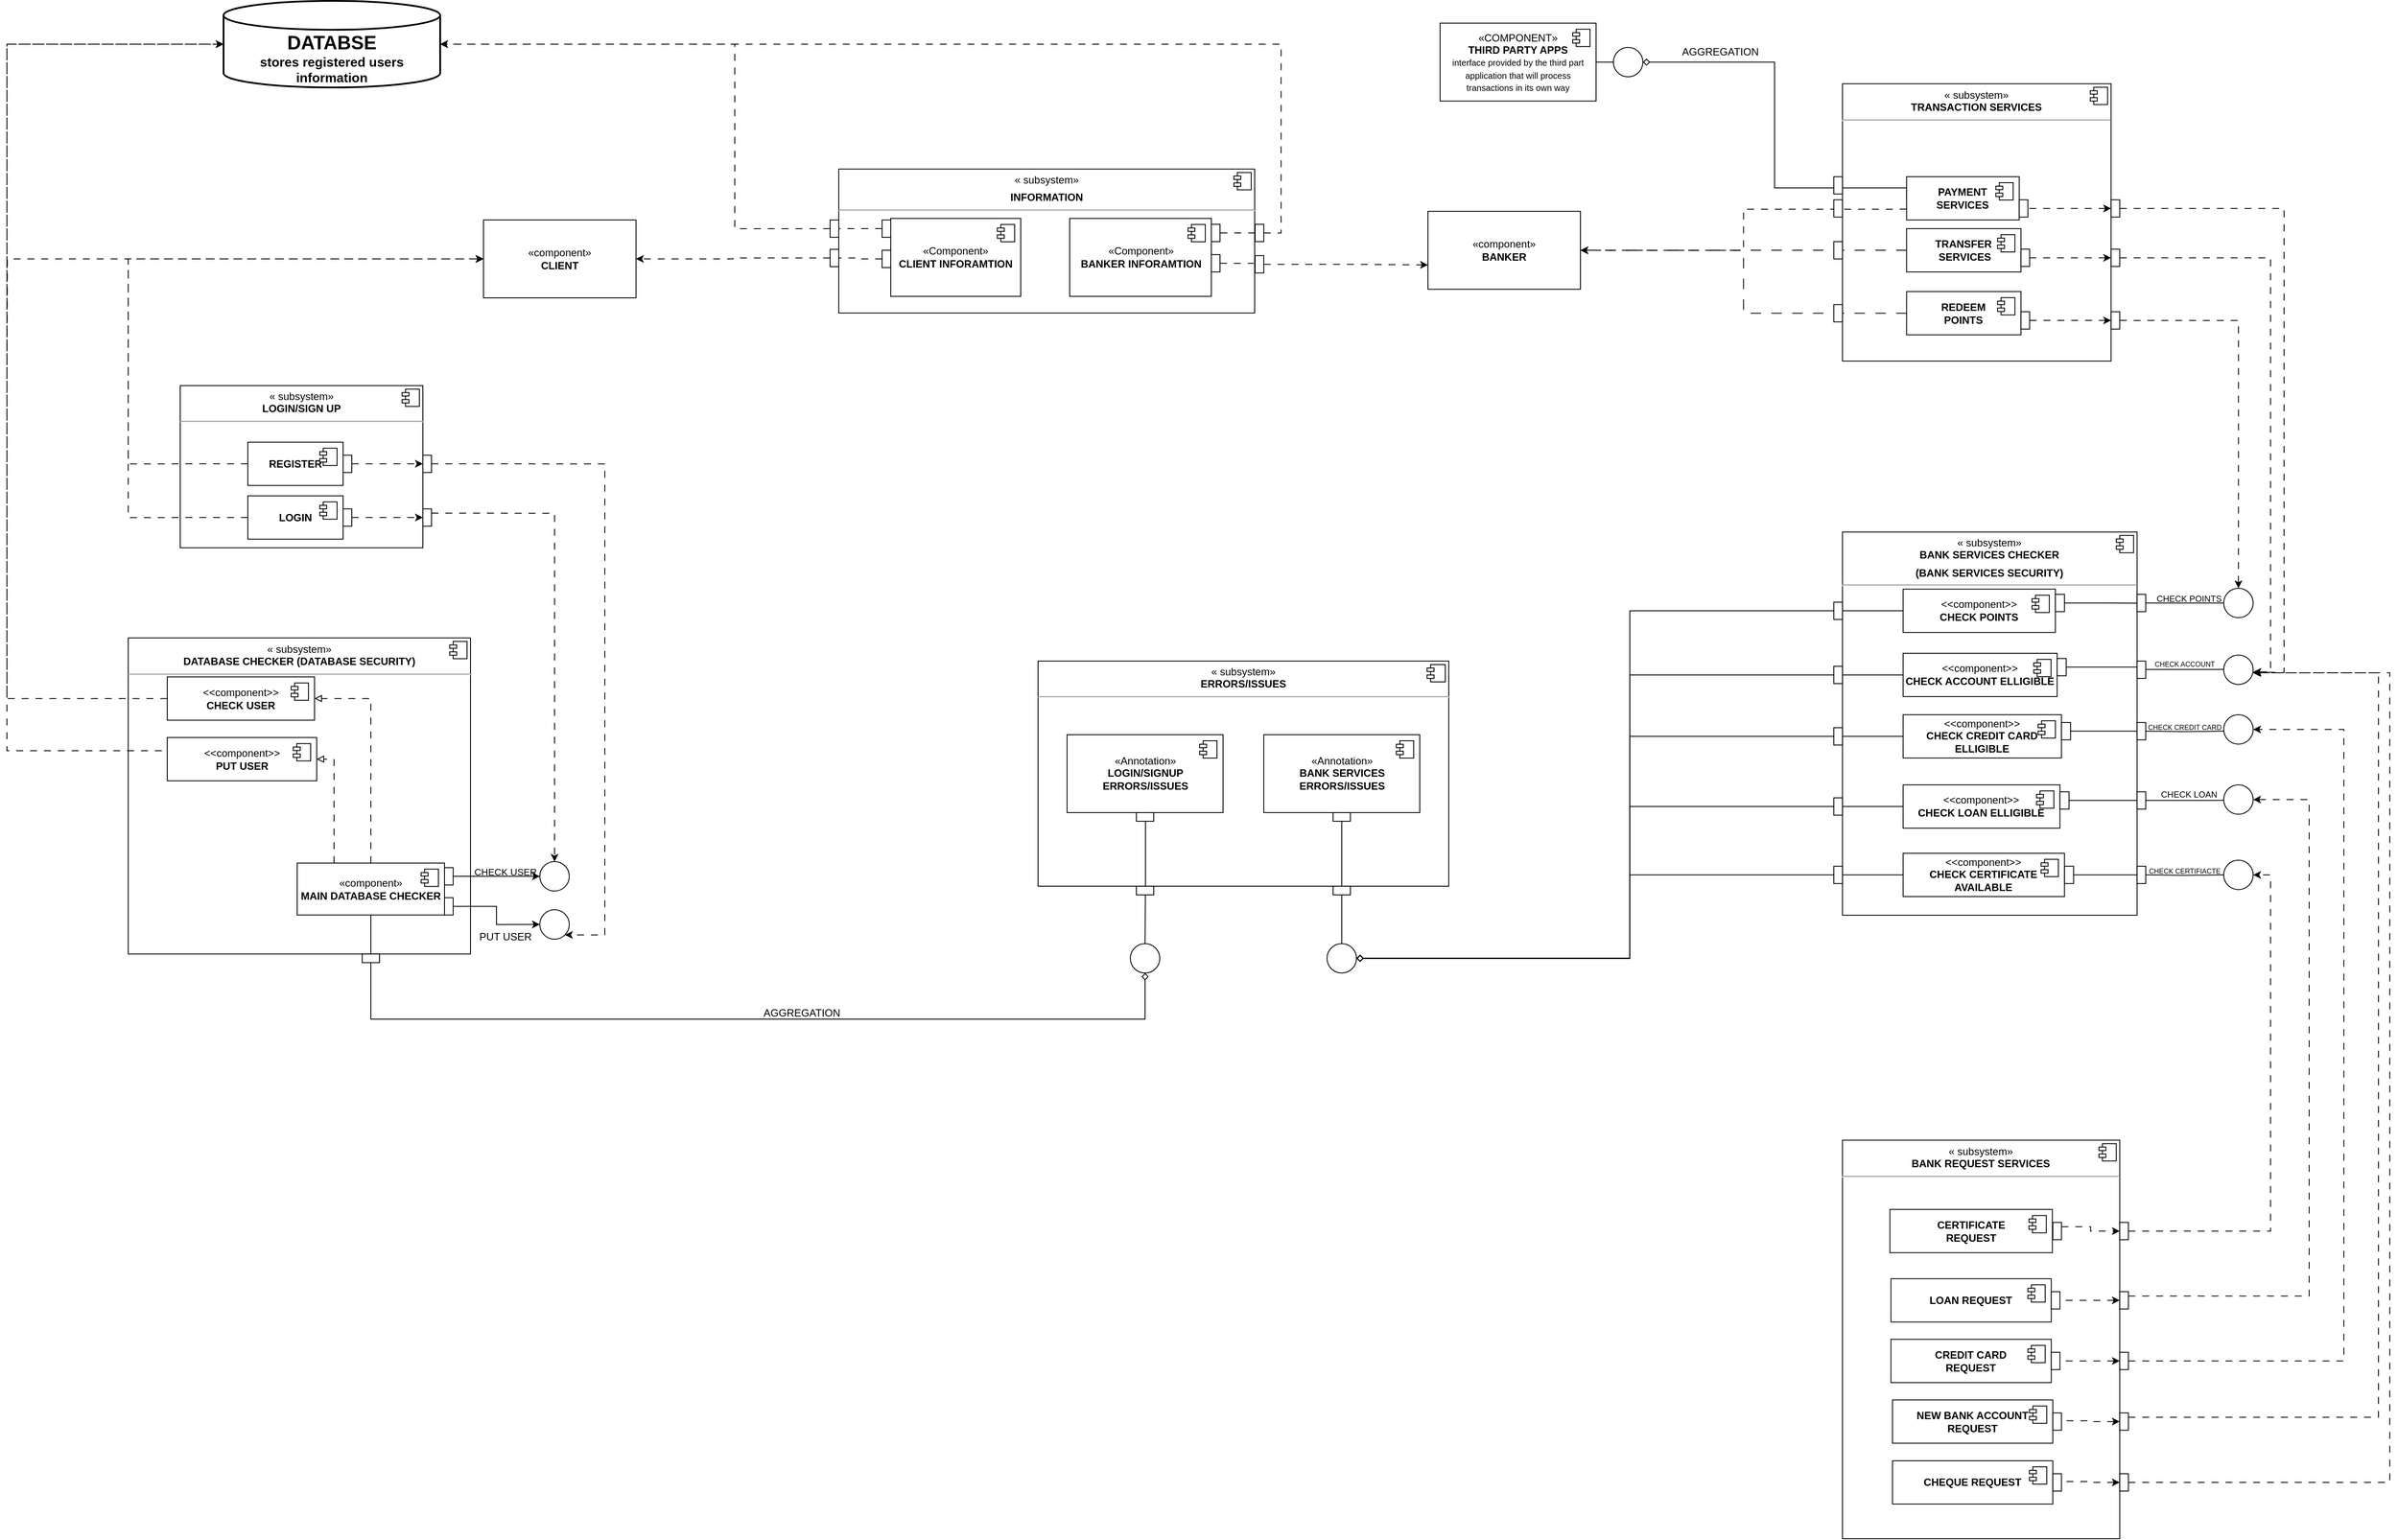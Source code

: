 <mxfile version="21.2.3" type="device">
  <diagram name="Page-1" id="b_WWm-qN_P98Wa-I6DRf">
    <mxGraphModel dx="3275" dy="2803" grid="1" gridSize="10" guides="1" tooltips="1" connect="1" arrows="1" fold="1" page="1" pageScale="1" pageWidth="827" pageHeight="1169" math="0" shadow="0">
      <root>
        <mxCell id="0" />
        <mxCell id="1" parent="0" />
        <mxCell id="LCqgBYo6-Hv-C23raMq1-3" value="&lt;p style=&quot;margin:0px;margin-top:6px;text-align:center;&quot;&gt;«&amp;nbsp;subsystem»&lt;br style=&quot;border-color: var(--border-color);&quot;&gt;&lt;b style=&quot;border-color: var(--border-color);&quot;&gt;TRANSACTION SERVICES&lt;br style=&quot;border-color: var(--border-color);&quot;&gt;&lt;/b&gt;&lt;/p&gt;&lt;hr&gt;" style="align=left;overflow=fill;html=1;dropTarget=0;whiteSpace=wrap;" vertex="1" parent="1">
          <mxGeometry x="1488.36" y="-800.27" width="310" height="320.27" as="geometry" />
        </mxCell>
        <mxCell id="LCqgBYo6-Hv-C23raMq1-4" value="" style="shape=component;jettyWidth=8;jettyHeight=4;" vertex="1" parent="LCqgBYo6-Hv-C23raMq1-3">
          <mxGeometry x="1" width="20" height="20" relative="1" as="geometry">
            <mxPoint x="-24" y="4" as="offset" />
          </mxGeometry>
        </mxCell>
        <mxCell id="LCqgBYo6-Hv-C23raMq1-7" value="&lt;p style=&quot;margin:0px;margin-top:6px;text-align:center;&quot;&gt;«&amp;nbsp;subsystem»&lt;br style=&quot;border-color: var(--border-color);&quot;&gt;&lt;b style=&quot;border-color: var(--border-color);&quot;&gt;LOGIN/SIGN UP&lt;/b&gt;&lt;br&gt;&lt;/p&gt;&lt;hr&gt;&lt;br&gt;" style="align=left;overflow=fill;html=1;dropTarget=0;whiteSpace=wrap;" vertex="1" parent="1">
          <mxGeometry x="-430" y="-451.66" width="280" height="187.33" as="geometry" />
        </mxCell>
        <mxCell id="LCqgBYo6-Hv-C23raMq1-8" value="" style="shape=component;jettyWidth=8;jettyHeight=4;" vertex="1" parent="LCqgBYo6-Hv-C23raMq1-7">
          <mxGeometry x="1" width="20" height="20" relative="1" as="geometry">
            <mxPoint x="-24" y="4" as="offset" />
          </mxGeometry>
        </mxCell>
        <mxCell id="LCqgBYo6-Hv-C23raMq1-13" value="&lt;p style=&quot;margin:0px;margin-top:6px;text-align:center;&quot;&gt;«&amp;nbsp;subsystem»&lt;br style=&quot;border-color: var(--border-color);&quot;&gt;&lt;b style=&quot;border-color: var(--border-color);&quot;&gt;BANK REQUEST SERVICES&lt;/b&gt;&lt;br&gt;&lt;/p&gt;&lt;hr&gt;" style="align=left;overflow=fill;html=1;dropTarget=0;whiteSpace=wrap;" vertex="1" parent="1">
          <mxGeometry x="1488.36" y="419.73" width="320" height="460.27" as="geometry" />
        </mxCell>
        <mxCell id="LCqgBYo6-Hv-C23raMq1-14" value="" style="shape=component;jettyWidth=8;jettyHeight=4;" vertex="1" parent="LCqgBYo6-Hv-C23raMq1-13">
          <mxGeometry x="1" width="20" height="20" relative="1" as="geometry">
            <mxPoint x="-24" y="4" as="offset" />
          </mxGeometry>
        </mxCell>
        <mxCell id="LCqgBYo6-Hv-C23raMq1-15" value="&lt;p style=&quot;margin:0px;margin-top:6px;text-align:center;&quot;&gt;«&amp;nbsp;subsystem»&lt;br style=&quot;border-color: var(--border-color);&quot;&gt;&lt;b style=&quot;border-color: var(--border-color);&quot;&gt;ERRORS/ISSUES&lt;/b&gt;&lt;br&gt;&lt;/p&gt;&lt;hr&gt;" style="align=left;overflow=fill;html=1;dropTarget=0;whiteSpace=wrap;" vertex="1" parent="1">
          <mxGeometry x="560" y="-133.54" width="474" height="260" as="geometry" />
        </mxCell>
        <mxCell id="LCqgBYo6-Hv-C23raMq1-16" value="" style="shape=component;jettyWidth=8;jettyHeight=4;" vertex="1" parent="LCqgBYo6-Hv-C23raMq1-15">
          <mxGeometry x="1" width="21" height="20" relative="1" as="geometry">
            <mxPoint x="-25" y="4" as="offset" />
          </mxGeometry>
        </mxCell>
        <mxCell id="LCqgBYo6-Hv-C23raMq1-17" value="&lt;p style=&quot;margin:0px;margin-top:6px;text-align:center;&quot;&gt;«&amp;nbsp;subsystem»&lt;br style=&quot;border-color: var(--border-color);&quot;&gt;&lt;b style=&quot;border-color: var(--border-color);&quot;&gt;DATABASE CHECKER (DATABASE SECURITY)&lt;/b&gt;&lt;br&gt;&lt;/p&gt;&lt;p style=&quot;margin:0px;margin-top:6px;text-align:center;&quot;&gt;&lt;b style=&quot;border-color: var(--border-color);&quot;&gt;&lt;/b&gt;&lt;/p&gt;&lt;hr&gt;" style="align=left;overflow=fill;html=1;dropTarget=0;whiteSpace=wrap;" vertex="1" parent="1">
          <mxGeometry x="-490" y="-160.27" width="395" height="365" as="geometry" />
        </mxCell>
        <mxCell id="LCqgBYo6-Hv-C23raMq1-18" value="" style="shape=component;jettyWidth=8;jettyHeight=4;" vertex="1" parent="LCqgBYo6-Hv-C23raMq1-17">
          <mxGeometry x="1" width="20" height="20" relative="1" as="geometry">
            <mxPoint x="-24" y="4" as="offset" />
          </mxGeometry>
        </mxCell>
        <mxCell id="LCqgBYo6-Hv-C23raMq1-354" style="edgeStyle=orthogonalEdgeStyle;rounded=0;orthogonalLoop=1;jettySize=auto;html=1;exitX=0;exitY=0.5;exitDx=0;exitDy=0;entryX=0;entryY=0.5;entryDx=0;entryDy=0;dashed=1;dashPattern=8 8;" edge="1" parent="1" source="LCqgBYo6-Hv-C23raMq1-22" target="LCqgBYo6-Hv-C23raMq1-34">
          <mxGeometry relative="1" as="geometry">
            <Array as="points">
              <mxPoint x="-490" y="-361" />
              <mxPoint x="-490" y="-598" />
            </Array>
          </mxGeometry>
        </mxCell>
        <mxCell id="LCqgBYo6-Hv-C23raMq1-22" value="&lt;b&gt;REGISTER&lt;/b&gt;" style="html=1;dropTarget=0;whiteSpace=wrap;allowArrows=0;" vertex="1" parent="1">
          <mxGeometry x="-352" y="-386.33" width="110" height="50" as="geometry" />
        </mxCell>
        <mxCell id="LCqgBYo6-Hv-C23raMq1-23" value="" style="shape=module;jettyWidth=8;jettyHeight=4;" vertex="1" parent="LCqgBYo6-Hv-C23raMq1-22">
          <mxGeometry x="1" width="20" height="20" relative="1" as="geometry">
            <mxPoint x="-27" y="7" as="offset" />
          </mxGeometry>
        </mxCell>
        <mxCell id="LCqgBYo6-Hv-C23raMq1-355" style="edgeStyle=orthogonalEdgeStyle;rounded=0;orthogonalLoop=1;jettySize=auto;html=1;exitX=0;exitY=0.5;exitDx=0;exitDy=0;entryX=0;entryY=0.5;entryDx=0;entryDy=0;dashed=1;dashPattern=8 8;" edge="1" parent="1" source="LCqgBYo6-Hv-C23raMq1-26" target="LCqgBYo6-Hv-C23raMq1-34">
          <mxGeometry relative="1" as="geometry">
            <Array as="points">
              <mxPoint x="-490" y="-299" />
              <mxPoint x="-490" y="-598" />
            </Array>
          </mxGeometry>
        </mxCell>
        <mxCell id="LCqgBYo6-Hv-C23raMq1-26" value="&lt;b&gt;LOGIN&lt;/b&gt;" style="html=1;dropTarget=0;whiteSpace=wrap;" vertex="1" parent="1">
          <mxGeometry x="-352" y="-324.33" width="110" height="50" as="geometry" />
        </mxCell>
        <mxCell id="LCqgBYo6-Hv-C23raMq1-27" value="" style="shape=module;jettyWidth=8;jettyHeight=4;" vertex="1" parent="LCqgBYo6-Hv-C23raMq1-26">
          <mxGeometry x="1" width="20" height="20" relative="1" as="geometry">
            <mxPoint x="-27" y="7" as="offset" />
          </mxGeometry>
        </mxCell>
        <mxCell id="LCqgBYo6-Hv-C23raMq1-203" style="edgeStyle=orthogonalEdgeStyle;rounded=0;orthogonalLoop=1;jettySize=auto;html=1;exitX=0;exitY=0.5;exitDx=0;exitDy=0;entryX=0;entryY=0.5;entryDx=0;entryDy=0;entryPerimeter=0;dashed=1;dashPattern=8 8;" edge="1" parent="1" source="LCqgBYo6-Hv-C23raMq1-28" target="LCqgBYo6-Hv-C23raMq1-52">
          <mxGeometry relative="1" as="geometry">
            <mxPoint x="-580" y="-490.0" as="targetPoint" />
            <Array as="points">
              <mxPoint x="-630" y="-90" />
              <mxPoint x="-630" y="-846" />
            </Array>
          </mxGeometry>
        </mxCell>
        <mxCell id="LCqgBYo6-Hv-C23raMq1-28" value="&amp;lt;&amp;lt;component&amp;gt;&amp;gt;&lt;br&gt;&lt;b&gt;CHECK USER&lt;/b&gt;" style="html=1;dropTarget=0;whiteSpace=wrap;" vertex="1" parent="1">
          <mxGeometry x="-445" y="-115.27" width="170" height="50" as="geometry" />
        </mxCell>
        <mxCell id="LCqgBYo6-Hv-C23raMq1-29" value="" style="shape=module;jettyWidth=8;jettyHeight=4;" vertex="1" parent="LCqgBYo6-Hv-C23raMq1-28">
          <mxGeometry x="1" width="20" height="20" relative="1" as="geometry">
            <mxPoint x="-27" y="7" as="offset" />
          </mxGeometry>
        </mxCell>
        <mxCell id="LCqgBYo6-Hv-C23raMq1-113" style="edgeStyle=orthogonalEdgeStyle;rounded=0;orthogonalLoop=1;jettySize=auto;html=1;exitX=0;exitY=0.5;exitDx=0;exitDy=0;entryX=0;entryY=0.5;entryDx=0;entryDy=0;entryPerimeter=0;dashed=1;dashPattern=8 8;" edge="1" parent="1" source="LCqgBYo6-Hv-C23raMq1-30" target="LCqgBYo6-Hv-C23raMq1-52">
          <mxGeometry relative="1" as="geometry">
            <mxPoint x="-590" y="-600.0" as="targetPoint" />
            <Array as="points">
              <mxPoint x="-445" y="-30" />
              <mxPoint x="-630" y="-30" />
              <mxPoint x="-630" y="-846" />
            </Array>
          </mxGeometry>
        </mxCell>
        <mxCell id="LCqgBYo6-Hv-C23raMq1-30" value="&lt;span style=&quot;border-color: var(--border-color);&quot;&gt;&amp;lt;&amp;lt;component&amp;gt;&amp;gt;&lt;/span&gt;&lt;br&gt;&lt;b&gt;PUT USER&lt;/b&gt;" style="html=1;dropTarget=0;whiteSpace=wrap;align=center;" vertex="1" parent="1">
          <mxGeometry x="-445" y="-45.27" width="172.5" height="50" as="geometry" />
        </mxCell>
        <mxCell id="LCqgBYo6-Hv-C23raMq1-31" value="" style="shape=module;jettyWidth=8;jettyHeight=4;" vertex="1" parent="LCqgBYo6-Hv-C23raMq1-30">
          <mxGeometry x="1" width="20" height="20" relative="1" as="geometry">
            <mxPoint x="-27" y="7" as="offset" />
          </mxGeometry>
        </mxCell>
        <mxCell id="LCqgBYo6-Hv-C23raMq1-115" style="edgeStyle=orthogonalEdgeStyle;rounded=0;orthogonalLoop=1;jettySize=auto;html=1;exitX=0;exitY=0.5;exitDx=0;exitDy=0;endArrow=none;endFill=0;dashed=1;dashPattern=8 8;startArrow=classic;startFill=1;" edge="1" parent="1" source="LCqgBYo6-Hv-C23raMq1-34">
          <mxGeometry relative="1" as="geometry">
            <mxPoint x="-630" y="-455.0" as="targetPoint" />
          </mxGeometry>
        </mxCell>
        <mxCell id="LCqgBYo6-Hv-C23raMq1-34" value="«component»&lt;br&gt;&lt;b&gt;CLIENT&lt;/b&gt;" style="html=1;dropTarget=0;whiteSpace=wrap;" vertex="1" parent="1">
          <mxGeometry x="-80" y="-643" width="176" height="90" as="geometry" />
        </mxCell>
        <mxCell id="LCqgBYo6-Hv-C23raMq1-52" value="&lt;b&gt;&lt;font&gt;&lt;span style=&quot;font-size: 22px;&quot;&gt;DATABSE&lt;/span&gt;&lt;br&gt;&lt;font style=&quot;font-size: 15px;&quot;&gt;stores registered users information&lt;/font&gt;&lt;br&gt;&lt;/font&gt;&lt;/b&gt;" style="strokeWidth=2;html=1;shape=mxgraph.flowchart.database;whiteSpace=wrap;verticalAlign=bottom;" vertex="1" parent="1">
          <mxGeometry x="-380" y="-896.0" width="250" height="100" as="geometry" />
        </mxCell>
        <mxCell id="LCqgBYo6-Hv-C23raMq1-58" style="edgeStyle=orthogonalEdgeStyle;rounded=0;orthogonalLoop=1;jettySize=auto;html=1;exitX=0.5;exitY=0;exitDx=0;exitDy=0;entryX=1;entryY=0.5;entryDx=0;entryDy=0;endArrow=block;endFill=0;dashed=1;dashPattern=8 8;" edge="1" parent="1" source="LCqgBYo6-Hv-C23raMq1-56" target="LCqgBYo6-Hv-C23raMq1-28">
          <mxGeometry relative="1" as="geometry" />
        </mxCell>
        <mxCell id="LCqgBYo6-Hv-C23raMq1-59" style="edgeStyle=orthogonalEdgeStyle;rounded=0;orthogonalLoop=1;jettySize=auto;html=1;exitX=0.25;exitY=0;exitDx=0;exitDy=0;entryX=1;entryY=0.5;entryDx=0;entryDy=0;endArrow=block;endFill=0;dashed=1;dashPattern=8 8;" edge="1" parent="1" source="LCqgBYo6-Hv-C23raMq1-56" target="LCqgBYo6-Hv-C23raMq1-30">
          <mxGeometry relative="1" as="geometry" />
        </mxCell>
        <mxCell id="LCqgBYo6-Hv-C23raMq1-382" style="edgeStyle=orthogonalEdgeStyle;rounded=0;orthogonalLoop=1;jettySize=auto;html=1;exitX=0.5;exitY=1;exitDx=0;exitDy=0;entryX=0;entryY=0.5;entryDx=0;entryDy=0;endArrow=none;endFill=0;" edge="1" parent="1" source="LCqgBYo6-Hv-C23raMq1-56" target="LCqgBYo6-Hv-C23raMq1-138">
          <mxGeometry relative="1" as="geometry" />
        </mxCell>
        <mxCell id="LCqgBYo6-Hv-C23raMq1-56" value="«component»&lt;br&gt;&lt;b&gt;MAIN DATABASE CHECKER&lt;/b&gt;" style="html=1;dropTarget=0;whiteSpace=wrap;" vertex="1" parent="1">
          <mxGeometry x="-295" y="99.73" width="170" height="60" as="geometry" />
        </mxCell>
        <mxCell id="LCqgBYo6-Hv-C23raMq1-57" value="" style="shape=module;jettyWidth=8;jettyHeight=4;" vertex="1" parent="LCqgBYo6-Hv-C23raMq1-56">
          <mxGeometry x="1" width="20" height="20" relative="1" as="geometry">
            <mxPoint x="-27" y="7" as="offset" />
          </mxGeometry>
        </mxCell>
        <mxCell id="LCqgBYo6-Hv-C23raMq1-62" value="" style="ellipse;whiteSpace=wrap;html=1;aspect=fixed;perimeterSpacing=0;resizeWidth=1;resizeHeight=1;" vertex="1" parent="1">
          <mxGeometry x="1224" y="-842.27" width="34" height="34" as="geometry" />
        </mxCell>
        <mxCell id="LCqgBYo6-Hv-C23raMq1-84" value="" style="ellipse;whiteSpace=wrap;html=1;aspect=fixed;perimeterSpacing=0;resizeWidth=1;resizeHeight=1;" vertex="1" parent="1">
          <mxGeometry x="893.5" y="192.73" width="34" height="34" as="geometry" />
        </mxCell>
        <mxCell id="LCqgBYo6-Hv-C23raMq1-87" value="" style="ellipse;whiteSpace=wrap;html=1;aspect=fixed;perimeterSpacing=0;resizeWidth=1;resizeHeight=1;" vertex="1" parent="1">
          <mxGeometry x="1928.36" y="-217.6" width="34" height="34" as="geometry" />
        </mxCell>
        <mxCell id="LCqgBYo6-Hv-C23raMq1-90" value="" style="ellipse;whiteSpace=wrap;html=1;aspect=fixed;perimeterSpacing=0;resizeWidth=1;resizeHeight=1;" vertex="1" parent="1">
          <mxGeometry x="666.5" y="192.73" width="34" height="34" as="geometry" />
        </mxCell>
        <mxCell id="LCqgBYo6-Hv-C23raMq1-94" value="" style="ellipse;whiteSpace=wrap;html=1;aspect=fixed;perimeterSpacing=0;resizeWidth=1;resizeHeight=1;" vertex="1" parent="1">
          <mxGeometry x="-15" y="98.06" width="34" height="34" as="geometry" />
        </mxCell>
        <mxCell id="LCqgBYo6-Hv-C23raMq1-101" style="edgeStyle=orthogonalEdgeStyle;rounded=0;orthogonalLoop=1;jettySize=auto;html=1;exitX=0.5;exitY=1;exitDx=0;exitDy=0;" edge="1" parent="1">
          <mxGeometry relative="1" as="geometry">
            <mxPoint x="-45" y="-439.66" as="sourcePoint" />
            <mxPoint x="-45" y="-439.66" as="targetPoint" />
          </mxGeometry>
        </mxCell>
        <mxCell id="LCqgBYo6-Hv-C23raMq1-125" value="CHECK USER" style="text;html=1;align=center;verticalAlign=middle;resizable=0;points=[];autosize=1;strokeColor=none;fillColor=none;fontSize=11;" vertex="1" parent="1">
          <mxGeometry x="-105" y="95.06" width="100" height="30" as="geometry" />
        </mxCell>
        <mxCell id="LCqgBYo6-Hv-C23raMq1-129" value="PUT USER" style="text;html=1;align=center;verticalAlign=middle;resizable=0;points=[];autosize=1;strokeColor=none;fillColor=none;" vertex="1" parent="1">
          <mxGeometry x="-95" y="170" width="80" height="30" as="geometry" />
        </mxCell>
        <mxCell id="LCqgBYo6-Hv-C23raMq1-351" style="edgeStyle=orthogonalEdgeStyle;rounded=0;orthogonalLoop=1;jettySize=auto;html=1;exitX=1;exitY=0.5;exitDx=0;exitDy=0;" edge="1" parent="1" source="LCqgBYo6-Hv-C23raMq1-130" target="LCqgBYo6-Hv-C23raMq1-94">
          <mxGeometry relative="1" as="geometry" />
        </mxCell>
        <mxCell id="LCqgBYo6-Hv-C23raMq1-130" value="" style="rounded=0;whiteSpace=wrap;html=1;" vertex="1" parent="1">
          <mxGeometry x="-125" y="105.06" width="10" height="20" as="geometry" />
        </mxCell>
        <mxCell id="LCqgBYo6-Hv-C23raMq1-350" style="edgeStyle=orthogonalEdgeStyle;rounded=0;orthogonalLoop=1;jettySize=auto;html=1;exitX=1;exitY=0.5;exitDx=0;exitDy=0;entryX=0;entryY=0.5;entryDx=0;entryDy=0;" edge="1" parent="1" source="LCqgBYo6-Hv-C23raMq1-134" target="LCqgBYo6-Hv-C23raMq1-349">
          <mxGeometry relative="1" as="geometry" />
        </mxCell>
        <mxCell id="LCqgBYo6-Hv-C23raMq1-134" value="" style="rounded=0;whiteSpace=wrap;html=1;" vertex="1" parent="1">
          <mxGeometry x="-125" y="139.73" width="10" height="20" as="geometry" />
        </mxCell>
        <mxCell id="LCqgBYo6-Hv-C23raMq1-353" style="edgeStyle=orthogonalEdgeStyle;rounded=0;orthogonalLoop=1;jettySize=auto;html=1;exitX=1;exitY=0.25;exitDx=0;exitDy=0;entryX=0.5;entryY=0;entryDx=0;entryDy=0;dashed=1;dashPattern=8 8;" edge="1" parent="1" source="LCqgBYo6-Hv-C23raMq1-141" target="LCqgBYo6-Hv-C23raMq1-94">
          <mxGeometry relative="1" as="geometry" />
        </mxCell>
        <mxCell id="LCqgBYo6-Hv-C23raMq1-141" value="" style="rounded=0;whiteSpace=wrap;html=1;" vertex="1" parent="1">
          <mxGeometry x="-150" y="-309.33" width="10" height="20" as="geometry" />
        </mxCell>
        <mxCell id="LCqgBYo6-Hv-C23raMq1-372" style="edgeStyle=orthogonalEdgeStyle;rounded=0;orthogonalLoop=1;jettySize=auto;html=1;exitX=0;exitY=0.5;exitDx=0;exitDy=0;entryX=1;entryY=0.5;entryDx=0;entryDy=0;dashed=1;dashPattern=12 12;" edge="1" parent="1" source="LCqgBYo6-Hv-C23raMq1-168" target="LCqgBYo6-Hv-C23raMq1-212">
          <mxGeometry relative="1" as="geometry" />
        </mxCell>
        <mxCell id="LCqgBYo6-Hv-C23raMq1-168" value="&lt;b&gt;TRANSFER&lt;br&gt;&amp;nbsp;SERVICES&lt;br&gt;&lt;/b&gt;" style="html=1;dropTarget=0;whiteSpace=wrap;" vertex="1" parent="1">
          <mxGeometry x="1562.36" y="-632.94" width="132" height="50" as="geometry" />
        </mxCell>
        <mxCell id="LCqgBYo6-Hv-C23raMq1-169" value="" style="shape=module;jettyWidth=8;jettyHeight=4;" vertex="1" parent="LCqgBYo6-Hv-C23raMq1-168">
          <mxGeometry x="1" width="20" height="20" relative="1" as="geometry">
            <mxPoint x="-27" y="7" as="offset" />
          </mxGeometry>
        </mxCell>
        <mxCell id="LCqgBYo6-Hv-C23raMq1-170" value="" style="rounded=0;whiteSpace=wrap;html=1;" vertex="1" parent="1">
          <mxGeometry x="1694.36" y="-609.27" width="10" height="20" as="geometry" />
        </mxCell>
        <mxCell id="LCqgBYo6-Hv-C23raMq1-335" style="edgeStyle=orthogonalEdgeStyle;rounded=0;orthogonalLoop=1;jettySize=auto;html=1;exitX=0;exitY=0.5;exitDx=0;exitDy=0;entryX=1;entryY=0.5;entryDx=0;entryDy=0;endArrow=diamond;endFill=0;" edge="1" parent="1" source="LCqgBYo6-Hv-C23raMq1-171" target="LCqgBYo6-Hv-C23raMq1-62">
          <mxGeometry relative="1" as="geometry">
            <Array as="points">
              <mxPoint x="1562" y="-680" />
              <mxPoint x="1410" y="-680" />
              <mxPoint x="1410" y="-825" />
            </Array>
          </mxGeometry>
        </mxCell>
        <mxCell id="LCqgBYo6-Hv-C23raMq1-374" style="edgeStyle=orthogonalEdgeStyle;rounded=0;orthogonalLoop=1;jettySize=auto;html=1;exitX=0;exitY=0.75;exitDx=0;exitDy=0;entryX=1;entryY=0.5;entryDx=0;entryDy=0;dashed=1;dashPattern=8 8;" edge="1" parent="1" source="LCqgBYo6-Hv-C23raMq1-171" target="LCqgBYo6-Hv-C23raMq1-212">
          <mxGeometry relative="1" as="geometry" />
        </mxCell>
        <mxCell id="LCqgBYo6-Hv-C23raMq1-171" value="&lt;b&gt;PAYMENT&lt;br&gt;SERVICES&lt;/b&gt;" style="html=1;dropTarget=0;whiteSpace=wrap;" vertex="1" parent="1">
          <mxGeometry x="1562.36" y="-692.94" width="130" height="50" as="geometry" />
        </mxCell>
        <mxCell id="LCqgBYo6-Hv-C23raMq1-172" value="" style="shape=module;jettyWidth=8;jettyHeight=4;" vertex="1" parent="LCqgBYo6-Hv-C23raMq1-171">
          <mxGeometry x="1" width="20" height="20" relative="1" as="geometry">
            <mxPoint x="-27" y="7" as="offset" />
          </mxGeometry>
        </mxCell>
        <mxCell id="LCqgBYo6-Hv-C23raMq1-173" value="" style="rounded=0;whiteSpace=wrap;html=1;" vertex="1" parent="1">
          <mxGeometry x="1692.36" y="-666.27" width="10" height="20" as="geometry" />
        </mxCell>
        <mxCell id="LCqgBYo6-Hv-C23raMq1-176" value="&lt;p style=&quot;margin:0px;margin-top:6px;text-align:center;&quot;&gt;«&amp;nbsp;subsystem»&lt;br style=&quot;border-color: var(--border-color);&quot;&gt;&lt;b style=&quot;border-color: var(--border-color);&quot;&gt;BANK SERVICES CHECKER&lt;/b&gt;&lt;/p&gt;&lt;p style=&quot;margin:0px;margin-top:6px;text-align:center;&quot;&gt;&lt;b style=&quot;border-color: var(--border-color);&quot;&gt;(BANK SERVICES SECURITY)&lt;br style=&quot;border-color: var(--border-color);&quot;&gt;&lt;/b&gt;&lt;/p&gt;&lt;hr&gt;" style="align=left;overflow=fill;html=1;dropTarget=0;whiteSpace=wrap;" vertex="1" parent="1">
          <mxGeometry x="1488.36" y="-282.6" width="340" height="442.6" as="geometry" />
        </mxCell>
        <mxCell id="LCqgBYo6-Hv-C23raMq1-177" value="" style="shape=component;jettyWidth=8;jettyHeight=4;" vertex="1" parent="LCqgBYo6-Hv-C23raMq1-176">
          <mxGeometry x="1" width="20" height="20" relative="1" as="geometry">
            <mxPoint x="-24" y="4" as="offset" />
          </mxGeometry>
        </mxCell>
        <mxCell id="LCqgBYo6-Hv-C23raMq1-376" style="edgeStyle=orthogonalEdgeStyle;rounded=0;orthogonalLoop=1;jettySize=auto;html=1;exitX=0;exitY=0.5;exitDx=0;exitDy=0;entryX=1;entryY=0.5;entryDx=0;entryDy=0;endArrow=diamond;endFill=0;" edge="1" parent="1" source="LCqgBYo6-Hv-C23raMq1-178" target="LCqgBYo6-Hv-C23raMq1-84">
          <mxGeometry relative="1" as="geometry">
            <mxPoint x="1010" y="190" as="targetPoint" />
          </mxGeometry>
        </mxCell>
        <mxCell id="LCqgBYo6-Hv-C23raMq1-178" value="&lt;span style=&quot;border-color: var(--border-color);&quot;&gt;&amp;lt;&amp;lt;component&amp;gt;&amp;gt;&lt;/span&gt;&lt;br&gt;&lt;b&gt;CHECK ACCOUNT ELLIGIBLE&lt;/b&gt;" style="html=1;dropTarget=0;whiteSpace=wrap;align=center;" vertex="1" parent="1">
          <mxGeometry x="1558.36" y="-142.54" width="177.73" height="50" as="geometry" />
        </mxCell>
        <mxCell id="LCqgBYo6-Hv-C23raMq1-179" value="" style="shape=module;jettyWidth=8;jettyHeight=4;" vertex="1" parent="LCqgBYo6-Hv-C23raMq1-178">
          <mxGeometry x="1" width="20" height="20" relative="1" as="geometry">
            <mxPoint x="-27" y="7" as="offset" />
          </mxGeometry>
        </mxCell>
        <mxCell id="LCqgBYo6-Hv-C23raMq1-184" style="edgeStyle=orthogonalEdgeStyle;rounded=0;orthogonalLoop=1;jettySize=auto;html=1;exitX=0.5;exitY=1;exitDx=0;exitDy=0;" edge="1" parent="1">
          <mxGeometry relative="1" as="geometry">
            <mxPoint x="1644.63" y="-45.94" as="sourcePoint" />
            <mxPoint x="1644.63" y="-45.94" as="targetPoint" />
          </mxGeometry>
        </mxCell>
        <mxCell id="LCqgBYo6-Hv-C23raMq1-191" style="edgeStyle=orthogonalEdgeStyle;rounded=0;orthogonalLoop=1;jettySize=auto;html=1;exitX=0;exitY=0.5;exitDx=0;exitDy=0;entryX=1;entryY=0.5;entryDx=0;entryDy=0;endArrow=none;endFill=0;" edge="1" parent="1">
          <mxGeometry relative="1" as="geometry">
            <mxPoint x="1834.63" y="-126.65" as="sourcePoint" />
            <mxPoint x="1744.63" y="-126.65" as="targetPoint" />
          </mxGeometry>
        </mxCell>
        <mxCell id="LCqgBYo6-Hv-C23raMq1-186" style="edgeStyle=orthogonalEdgeStyle;rounded=0;orthogonalLoop=1;jettySize=auto;html=1;exitX=0.5;exitY=1;exitDx=0;exitDy=0;" edge="1" parent="1">
          <mxGeometry relative="1" as="geometry">
            <mxPoint x="1973.36" y="-79.93" as="sourcePoint" />
            <mxPoint x="1973.36" y="-79.93" as="targetPoint" />
          </mxGeometry>
        </mxCell>
        <mxCell id="LCqgBYo6-Hv-C23raMq1-187" value="" style="rounded=0;whiteSpace=wrap;html=1;" vertex="1" parent="1">
          <mxGeometry x="1828.36" y="-133.54" width="10" height="20" as="geometry" />
        </mxCell>
        <mxCell id="LCqgBYo6-Hv-C23raMq1-188" value="" style="rounded=0;whiteSpace=wrap;html=1;" vertex="1" parent="1">
          <mxGeometry x="1736.09" y="-136.54" width="10.5" height="20" as="geometry" />
        </mxCell>
        <mxCell id="LCqgBYo6-Hv-C23raMq1-192" value="CHECK ACCOUNT" style="text;html=1;align=center;verticalAlign=middle;resizable=0;points=[];autosize=1;strokeColor=none;fillColor=none;fontSize=8;" vertex="1" parent="1">
          <mxGeometry x="1838.36" y="-139.54" width="90" height="20" as="geometry" />
        </mxCell>
        <mxCell id="LCqgBYo6-Hv-C23raMq1-198" style="edgeStyle=orthogonalEdgeStyle;rounded=0;orthogonalLoop=1;jettySize=auto;html=1;exitX=0;exitY=0.5;exitDx=0;exitDy=0;entryX=1;entryY=0.5;entryDx=0;entryDy=0;startArrow=classic;startFill=1;endArrow=none;endFill=0;dashed=1;dashPattern=8 8;" edge="1" parent="1" source="LCqgBYo6-Hv-C23raMq1-193" target="LCqgBYo6-Hv-C23raMq1-173">
          <mxGeometry relative="1" as="geometry" />
        </mxCell>
        <mxCell id="LCqgBYo6-Hv-C23raMq1-311" style="edgeStyle=orthogonalEdgeStyle;rounded=0;orthogonalLoop=1;jettySize=auto;html=1;exitX=1;exitY=0.5;exitDx=0;exitDy=0;entryX=1.002;entryY=0.574;entryDx=0;entryDy=0;entryPerimeter=0;dashed=1;dashPattern=8 8;" edge="1" parent="1" source="LCqgBYo6-Hv-C23raMq1-193" target="LCqgBYo6-Hv-C23raMq1-304">
          <mxGeometry relative="1" as="geometry">
            <mxPoint x="1997" y="-110.27" as="targetPoint" />
            <Array as="points">
              <mxPoint x="1998" y="-656.27" />
              <mxPoint x="1998" y="-120.27" />
              <mxPoint x="1997" y="-120.27" />
            </Array>
          </mxGeometry>
        </mxCell>
        <mxCell id="LCqgBYo6-Hv-C23raMq1-193" value="" style="rounded=0;whiteSpace=wrap;html=1;" vertex="1" parent="1">
          <mxGeometry x="1798.36" y="-666.27" width="10" height="20" as="geometry" />
        </mxCell>
        <mxCell id="LCqgBYo6-Hv-C23raMq1-200" style="edgeStyle=orthogonalEdgeStyle;rounded=0;orthogonalLoop=1;jettySize=auto;html=1;exitX=0;exitY=0.5;exitDx=0;exitDy=0;entryX=1;entryY=0.5;entryDx=0;entryDy=0;endArrow=none;endFill=0;startArrow=classic;startFill=1;dashed=1;dashPattern=8 8;" edge="1" parent="1" source="LCqgBYo6-Hv-C23raMq1-194" target="LCqgBYo6-Hv-C23raMq1-170">
          <mxGeometry relative="1" as="geometry" />
        </mxCell>
        <mxCell id="LCqgBYo6-Hv-C23raMq1-310" style="edgeStyle=orthogonalEdgeStyle;rounded=0;orthogonalLoop=1;jettySize=auto;html=1;exitX=1;exitY=0.5;exitDx=0;exitDy=0;entryX=1.011;entryY=0.574;entryDx=0;entryDy=0;entryPerimeter=0;dashed=1;dashPattern=8 8;" edge="1" parent="1" source="LCqgBYo6-Hv-C23raMq1-194" target="LCqgBYo6-Hv-C23raMq1-304">
          <mxGeometry relative="1" as="geometry">
            <mxPoint x="1967" y="-120.27" as="targetPoint" />
          </mxGeometry>
        </mxCell>
        <mxCell id="LCqgBYo6-Hv-C23raMq1-194" value="" style="rounded=0;whiteSpace=wrap;html=1;" vertex="1" parent="1">
          <mxGeometry x="1798.36" y="-609.27" width="10" height="20" as="geometry" />
        </mxCell>
        <mxCell id="LCqgBYo6-Hv-C23raMq1-352" style="edgeStyle=orthogonalEdgeStyle;rounded=0;orthogonalLoop=1;jettySize=auto;html=1;exitX=1;exitY=0.5;exitDx=0;exitDy=0;entryX=1;entryY=1;entryDx=0;entryDy=0;dashed=1;dashPattern=8 8;" edge="1" parent="1" source="LCqgBYo6-Hv-C23raMq1-142" target="LCqgBYo6-Hv-C23raMq1-349">
          <mxGeometry relative="1" as="geometry">
            <Array as="points">
              <mxPoint x="60" y="-361" />
              <mxPoint x="60" y="183" />
            </Array>
          </mxGeometry>
        </mxCell>
        <mxCell id="LCqgBYo6-Hv-C23raMq1-142" value="" style="rounded=0;whiteSpace=wrap;html=1;" vertex="1" parent="1">
          <mxGeometry x="-150" y="-371.33" width="10" height="20" as="geometry" />
        </mxCell>
        <mxCell id="LCqgBYo6-Hv-C23raMq1-212" value="«component»&lt;br&gt;&lt;b&gt;BANKER&lt;/b&gt;" style="html=1;dropTarget=0;whiteSpace=wrap;" vertex="1" parent="1">
          <mxGeometry x="1010" y="-652.94" width="176" height="90" as="geometry" />
        </mxCell>
        <mxCell id="LCqgBYo6-Hv-C23raMq1-231" value="&lt;b&gt;NEW BANK ACCOUNT REQUEST&lt;br&gt;&lt;/b&gt;" style="html=1;dropTarget=0;whiteSpace=wrap;" vertex="1" parent="1">
          <mxGeometry x="1546.13" y="719.73" width="185" height="50" as="geometry" />
        </mxCell>
        <mxCell id="LCqgBYo6-Hv-C23raMq1-232" value="" style="shape=module;jettyWidth=8;jettyHeight=4;" vertex="1" parent="LCqgBYo6-Hv-C23raMq1-231">
          <mxGeometry x="1" width="20" height="20" relative="1" as="geometry">
            <mxPoint x="-27" y="7" as="offset" />
          </mxGeometry>
        </mxCell>
        <mxCell id="LCqgBYo6-Hv-C23raMq1-233" value="" style="rounded=0;whiteSpace=wrap;html=1;" vertex="1" parent="1">
          <mxGeometry x="1731.13" y="734.73" width="10" height="20" as="geometry" />
        </mxCell>
        <mxCell id="LCqgBYo6-Hv-C23raMq1-234" value="&lt;b&gt;CREDIT CARD&lt;br&gt;REQUEST&lt;br&gt;&lt;/b&gt;" style="html=1;dropTarget=0;whiteSpace=wrap;" vertex="1" parent="1">
          <mxGeometry x="1544.34" y="649.73" width="185" height="50" as="geometry" />
        </mxCell>
        <mxCell id="LCqgBYo6-Hv-C23raMq1-235" value="" style="shape=module;jettyWidth=8;jettyHeight=4;" vertex="1" parent="LCqgBYo6-Hv-C23raMq1-234">
          <mxGeometry x="1" width="20" height="20" relative="1" as="geometry">
            <mxPoint x="-27" y="7" as="offset" />
          </mxGeometry>
        </mxCell>
        <mxCell id="LCqgBYo6-Hv-C23raMq1-236" value="" style="rounded=0;whiteSpace=wrap;html=1;" vertex="1" parent="1">
          <mxGeometry x="1729.34" y="664.73" width="10" height="20" as="geometry" />
        </mxCell>
        <mxCell id="LCqgBYo6-Hv-C23raMq1-240" value="&lt;b&gt;LOAN REQUEST&lt;br&gt;&lt;/b&gt;" style="html=1;dropTarget=0;whiteSpace=wrap;" vertex="1" parent="1">
          <mxGeometry x="1544.34" y="579.73" width="185" height="50" as="geometry" />
        </mxCell>
        <mxCell id="LCqgBYo6-Hv-C23raMq1-241" value="" style="shape=module;jettyWidth=8;jettyHeight=4;" vertex="1" parent="LCqgBYo6-Hv-C23raMq1-240">
          <mxGeometry x="1" width="20" height="20" relative="1" as="geometry">
            <mxPoint x="-27" y="7" as="offset" />
          </mxGeometry>
        </mxCell>
        <mxCell id="LCqgBYo6-Hv-C23raMq1-242" value="" style="rounded=0;whiteSpace=wrap;html=1;" vertex="1" parent="1">
          <mxGeometry x="1729.34" y="594.73" width="10" height="20" as="geometry" />
        </mxCell>
        <mxCell id="LCqgBYo6-Hv-C23raMq1-373" style="edgeStyle=orthogonalEdgeStyle;rounded=0;orthogonalLoop=1;jettySize=auto;html=1;exitX=0;exitY=0.5;exitDx=0;exitDy=0;entryX=1;entryY=0.5;entryDx=0;entryDy=0;dashed=1;dashPattern=12 12;" edge="1" parent="1" source="LCqgBYo6-Hv-C23raMq1-243" target="LCqgBYo6-Hv-C23raMq1-212">
          <mxGeometry relative="1" as="geometry" />
        </mxCell>
        <mxCell id="LCqgBYo6-Hv-C23raMq1-243" value="&lt;b&gt;REDEEM&lt;br&gt;POINTS&lt;br&gt;&lt;/b&gt;" style="html=1;dropTarget=0;whiteSpace=wrap;" vertex="1" parent="1">
          <mxGeometry x="1562.36" y="-560.27" width="132" height="50" as="geometry" />
        </mxCell>
        <mxCell id="LCqgBYo6-Hv-C23raMq1-244" value="" style="shape=module;jettyWidth=8;jettyHeight=4;" vertex="1" parent="LCqgBYo6-Hv-C23raMq1-243">
          <mxGeometry x="1" width="20" height="20" relative="1" as="geometry">
            <mxPoint x="-27" y="7" as="offset" />
          </mxGeometry>
        </mxCell>
        <mxCell id="LCqgBYo6-Hv-C23raMq1-375" style="edgeStyle=orthogonalEdgeStyle;rounded=0;orthogonalLoop=1;jettySize=auto;html=1;exitX=0;exitY=0.5;exitDx=0;exitDy=0;entryX=1;entryY=0.5;entryDx=0;entryDy=0;endArrow=diamond;endFill=0;" edge="1" parent="1" source="LCqgBYo6-Hv-C23raMq1-246" target="LCqgBYo6-Hv-C23raMq1-84">
          <mxGeometry relative="1" as="geometry" />
        </mxCell>
        <mxCell id="LCqgBYo6-Hv-C23raMq1-246" value="&lt;span style=&quot;border-color: var(--border-color);&quot;&gt;&amp;lt;&amp;lt;component&amp;gt;&amp;gt;&lt;/span&gt;&lt;br&gt;&lt;b&gt;CHECK POINTS&lt;/b&gt;" style="html=1;dropTarget=0;whiteSpace=wrap;align=center;" vertex="1" parent="1">
          <mxGeometry x="1558.36" y="-216.6" width="175.73" height="50" as="geometry" />
        </mxCell>
        <mxCell id="LCqgBYo6-Hv-C23raMq1-247" value="" style="shape=module;jettyWidth=8;jettyHeight=4;" vertex="1" parent="LCqgBYo6-Hv-C23raMq1-246">
          <mxGeometry x="1" width="20" height="20" relative="1" as="geometry">
            <mxPoint x="-27" y="7" as="offset" />
          </mxGeometry>
        </mxCell>
        <mxCell id="LCqgBYo6-Hv-C23raMq1-281" style="edgeStyle=orthogonalEdgeStyle;rounded=0;orthogonalLoop=1;jettySize=auto;html=1;exitX=1;exitY=0.5;exitDx=0;exitDy=0;endArrow=none;endFill=0;" edge="1" parent="1" source="LCqgBYo6-Hv-C23raMq1-248">
          <mxGeometry relative="1" as="geometry">
            <mxPoint x="1838.36" y="-200.357" as="targetPoint" />
          </mxGeometry>
        </mxCell>
        <mxCell id="LCqgBYo6-Hv-C23raMq1-248" value="" style="rounded=0;whiteSpace=wrap;html=1;" vertex="1" parent="1">
          <mxGeometry x="1734.09" y="-210.6" width="10.5" height="20" as="geometry" />
        </mxCell>
        <mxCell id="LCqgBYo6-Hv-C23raMq1-249" style="edgeStyle=orthogonalEdgeStyle;rounded=0;orthogonalLoop=1;jettySize=auto;html=1;exitX=0;exitY=0.5;exitDx=0;exitDy=0;entryX=1;entryY=0.5;entryDx=0;entryDy=0;endArrow=none;endFill=0;" edge="1" parent="1" source="LCqgBYo6-Hv-C23raMq1-87" target="LCqgBYo6-Hv-C23raMq1-252">
          <mxGeometry relative="1" as="geometry">
            <mxPoint x="1921.36" y="-200.6" as="sourcePoint" />
          </mxGeometry>
        </mxCell>
        <mxCell id="LCqgBYo6-Hv-C23raMq1-251" style="edgeStyle=orthogonalEdgeStyle;rounded=0;orthogonalLoop=1;jettySize=auto;html=1;exitX=0.5;exitY=1;exitDx=0;exitDy=0;" edge="1" parent="1">
          <mxGeometry relative="1" as="geometry">
            <mxPoint x="1503.5" y="-382.61" as="sourcePoint" />
            <mxPoint x="1503.5" y="-382.61" as="targetPoint" />
          </mxGeometry>
        </mxCell>
        <mxCell id="LCqgBYo6-Hv-C23raMq1-252" value="" style="rounded=0;whiteSpace=wrap;html=1;" vertex="1" parent="1">
          <mxGeometry x="1828.36" y="-210.6" width="10" height="20" as="geometry" />
        </mxCell>
        <mxCell id="LCqgBYo6-Hv-C23raMq1-254" value="&lt;font style=&quot;font-size: 10px;&quot;&gt;CHECK POINTS&lt;/font&gt;" style="text;html=1;align=center;verticalAlign=middle;resizable=0;points=[];autosize=1;strokeColor=none;fillColor=none;" vertex="1" parent="1">
          <mxGeometry x="1838.36" y="-220.6" width="100" height="30" as="geometry" />
        </mxCell>
        <mxCell id="LCqgBYo6-Hv-C23raMq1-258" value="" style="edgeStyle=orthogonalEdgeStyle;rounded=0;orthogonalLoop=1;jettySize=auto;html=1;dashed=1;dashPattern=8 8;" edge="1" parent="1" source="LCqgBYo6-Hv-C23raMq1-256" target="LCqgBYo6-Hv-C23raMq1-257">
          <mxGeometry relative="1" as="geometry" />
        </mxCell>
        <mxCell id="LCqgBYo6-Hv-C23raMq1-256" value="" style="rounded=0;whiteSpace=wrap;html=1;" vertex="1" parent="1">
          <mxGeometry x="1694.36" y="-536.94" width="10" height="20" as="geometry" />
        </mxCell>
        <mxCell id="LCqgBYo6-Hv-C23raMq1-309" style="edgeStyle=orthogonalEdgeStyle;rounded=0;orthogonalLoop=1;jettySize=auto;html=1;exitX=1;exitY=0.5;exitDx=0;exitDy=0;dashed=1;dashPattern=8 8;" edge="1" parent="1" source="LCqgBYo6-Hv-C23raMq1-257" target="LCqgBYo6-Hv-C23raMq1-87">
          <mxGeometry relative="1" as="geometry" />
        </mxCell>
        <mxCell id="LCqgBYo6-Hv-C23raMq1-257" value="" style="rounded=0;whiteSpace=wrap;html=1;" vertex="1" parent="1">
          <mxGeometry x="1798.36" y="-536.94" width="10" height="20" as="geometry" />
        </mxCell>
        <mxCell id="LCqgBYo6-Hv-C23raMq1-261" value="&lt;b&gt;CERTIFICATE&lt;br&gt;REQUEST&lt;br&gt;&lt;/b&gt;" style="html=1;dropTarget=0;whiteSpace=wrap;" vertex="1" parent="1">
          <mxGeometry x="1543.13" y="499.73" width="187.5" height="50" as="geometry" />
        </mxCell>
        <mxCell id="LCqgBYo6-Hv-C23raMq1-262" value="" style="shape=module;jettyWidth=8;jettyHeight=4;" vertex="1" parent="LCqgBYo6-Hv-C23raMq1-261">
          <mxGeometry x="1" width="20" height="20" relative="1" as="geometry">
            <mxPoint x="-27" y="7" as="offset" />
          </mxGeometry>
        </mxCell>
        <mxCell id="LCqgBYo6-Hv-C23raMq1-328" style="edgeStyle=orthogonalEdgeStyle;rounded=0;orthogonalLoop=1;jettySize=auto;html=1;exitX=1;exitY=0.25;exitDx=0;exitDy=0;entryX=0;entryY=0.5;entryDx=0;entryDy=0;dashed=1;dashPattern=8 8;" edge="1" parent="1" source="LCqgBYo6-Hv-C23raMq1-263" target="LCqgBYo6-Hv-C23raMq1-298">
          <mxGeometry relative="1" as="geometry" />
        </mxCell>
        <mxCell id="LCqgBYo6-Hv-C23raMq1-263" value="" style="rounded=0;whiteSpace=wrap;html=1;" vertex="1" parent="1">
          <mxGeometry x="1731.13" y="514.73" width="10" height="20" as="geometry" />
        </mxCell>
        <mxCell id="LCqgBYo6-Hv-C23raMq1-377" style="edgeStyle=orthogonalEdgeStyle;rounded=0;orthogonalLoop=1;jettySize=auto;html=1;exitX=0;exitY=0.5;exitDx=0;exitDy=0;entryX=1;entryY=0.5;entryDx=0;entryDy=0;endArrow=diamond;endFill=0;" edge="1" parent="1" source="LCqgBYo6-Hv-C23raMq1-265" target="LCqgBYo6-Hv-C23raMq1-84">
          <mxGeometry relative="1" as="geometry">
            <mxPoint x="920" y="210" as="targetPoint" />
          </mxGeometry>
        </mxCell>
        <mxCell id="LCqgBYo6-Hv-C23raMq1-265" value="&lt;span style=&quot;border-color: var(--border-color);&quot;&gt;&amp;lt;&amp;lt;component&amp;gt;&amp;gt;&lt;/span&gt;&lt;br&gt;&lt;b&gt;CHECK CREDIT CARD ELLIGIBLE&lt;/b&gt;" style="html=1;dropTarget=0;whiteSpace=wrap;align=center;" vertex="1" parent="1">
          <mxGeometry x="1558.36" y="-71.6" width="182.77" height="50" as="geometry" />
        </mxCell>
        <mxCell id="LCqgBYo6-Hv-C23raMq1-266" value="" style="shape=module;jettyWidth=8;jettyHeight=4;" vertex="1" parent="LCqgBYo6-Hv-C23raMq1-265">
          <mxGeometry x="1" width="20" height="20" relative="1" as="geometry">
            <mxPoint x="-27" y="7" as="offset" />
          </mxGeometry>
        </mxCell>
        <mxCell id="LCqgBYo6-Hv-C23raMq1-267" style="edgeStyle=orthogonalEdgeStyle;rounded=0;orthogonalLoop=1;jettySize=auto;html=1;exitX=0.5;exitY=1;exitDx=0;exitDy=0;" edge="1" parent="1">
          <mxGeometry relative="1" as="geometry">
            <mxPoint x="1654.63" y="-35.94" as="sourcePoint" />
            <mxPoint x="1654.63" y="-35.94" as="targetPoint" />
          </mxGeometry>
        </mxCell>
        <mxCell id="LCqgBYo6-Hv-C23raMq1-284" style="edgeStyle=orthogonalEdgeStyle;rounded=0;orthogonalLoop=1;jettySize=auto;html=1;exitX=1;exitY=0.5;exitDx=0;exitDy=0;endArrow=none;endFill=0;" edge="1" parent="1" source="LCqgBYo6-Hv-C23raMq1-268">
          <mxGeometry relative="1" as="geometry">
            <mxPoint x="1828.36" y="-52.6" as="targetPoint" />
          </mxGeometry>
        </mxCell>
        <mxCell id="LCqgBYo6-Hv-C23raMq1-268" value="" style="rounded=0;whiteSpace=wrap;html=1;" vertex="1" parent="1">
          <mxGeometry x="1741.13" y="-62.6" width="10.5" height="20" as="geometry" />
        </mxCell>
        <mxCell id="LCqgBYo6-Hv-C23raMq1-379" style="edgeStyle=orthogonalEdgeStyle;rounded=0;orthogonalLoop=1;jettySize=auto;html=1;exitX=0;exitY=0.5;exitDx=0;exitDy=0;entryX=1;entryY=0.5;entryDx=0;entryDy=0;endArrow=diamond;endFill=0;" edge="1" parent="1" source="LCqgBYo6-Hv-C23raMq1-269" target="LCqgBYo6-Hv-C23raMq1-84">
          <mxGeometry relative="1" as="geometry" />
        </mxCell>
        <mxCell id="LCqgBYo6-Hv-C23raMq1-269" value="&lt;span style=&quot;border-color: var(--border-color);&quot;&gt;&amp;lt;&amp;lt;component&amp;gt;&amp;gt;&lt;/span&gt;&lt;br&gt;&lt;b&gt;CHECK CERTIFICATE AVAILABLE&lt;/b&gt;" style="html=1;dropTarget=0;whiteSpace=wrap;align=center;" vertex="1" parent="1">
          <mxGeometry x="1558.36" y="88.4" width="186.23" height="50" as="geometry" />
        </mxCell>
        <mxCell id="LCqgBYo6-Hv-C23raMq1-270" value="" style="shape=module;jettyWidth=8;jettyHeight=4;" vertex="1" parent="LCqgBYo6-Hv-C23raMq1-269">
          <mxGeometry x="1" width="20" height="20" relative="1" as="geometry">
            <mxPoint x="-27" y="7" as="offset" />
          </mxGeometry>
        </mxCell>
        <mxCell id="LCqgBYo6-Hv-C23raMq1-271" style="edgeStyle=orthogonalEdgeStyle;rounded=0;orthogonalLoop=1;jettySize=auto;html=1;exitX=0.5;exitY=1;exitDx=0;exitDy=0;" edge="1" parent="1">
          <mxGeometry relative="1" as="geometry">
            <mxPoint x="1660.09" y="90.06" as="sourcePoint" />
            <mxPoint x="1660.09" y="90.06" as="targetPoint" />
          </mxGeometry>
        </mxCell>
        <mxCell id="LCqgBYo6-Hv-C23raMq1-287" style="edgeStyle=orthogonalEdgeStyle;rounded=0;orthogonalLoop=1;jettySize=auto;html=1;exitX=1;exitY=0.5;exitDx=0;exitDy=0;endArrow=none;endFill=0;" edge="1" parent="1" source="LCqgBYo6-Hv-C23raMq1-272">
          <mxGeometry relative="1" as="geometry">
            <mxPoint x="1828.36" y="113.4" as="targetPoint" />
          </mxGeometry>
        </mxCell>
        <mxCell id="LCqgBYo6-Hv-C23raMq1-272" value="" style="rounded=0;whiteSpace=wrap;html=1;" vertex="1" parent="1">
          <mxGeometry x="1744.63" y="103.4" width="10.5" height="20" as="geometry" />
        </mxCell>
        <mxCell id="LCqgBYo6-Hv-C23raMq1-378" style="edgeStyle=orthogonalEdgeStyle;rounded=0;orthogonalLoop=1;jettySize=auto;html=1;exitX=0;exitY=0.5;exitDx=0;exitDy=0;entryX=1;entryY=0.5;entryDx=0;entryDy=0;endArrow=diamond;endFill=0;" edge="1" parent="1" source="LCqgBYo6-Hv-C23raMq1-278" target="LCqgBYo6-Hv-C23raMq1-84">
          <mxGeometry relative="1" as="geometry" />
        </mxCell>
        <mxCell id="LCqgBYo6-Hv-C23raMq1-278" value="&lt;span style=&quot;border-color: var(--border-color);&quot;&gt;&amp;lt;&amp;lt;component&amp;gt;&amp;gt;&lt;/span&gt;&lt;br&gt;&lt;b&gt;CHECK LOAN ELLIGIBLE&lt;/b&gt;" style="html=1;dropTarget=0;whiteSpace=wrap;align=center;" vertex="1" parent="1">
          <mxGeometry x="1558.36" y="9.4" width="180.98" height="50" as="geometry" />
        </mxCell>
        <mxCell id="LCqgBYo6-Hv-C23raMq1-279" value="" style="shape=module;jettyWidth=8;jettyHeight=4;" vertex="1" parent="LCqgBYo6-Hv-C23raMq1-278">
          <mxGeometry x="1" width="20" height="20" relative="1" as="geometry">
            <mxPoint x="-27" y="7" as="offset" />
          </mxGeometry>
        </mxCell>
        <mxCell id="LCqgBYo6-Hv-C23raMq1-285" style="edgeStyle=orthogonalEdgeStyle;rounded=0;orthogonalLoop=1;jettySize=auto;html=1;exitX=1;exitY=0.5;exitDx=0;exitDy=0;endArrow=none;endFill=0;" edge="1" parent="1" source="LCqgBYo6-Hv-C23raMq1-280">
          <mxGeometry relative="1" as="geometry">
            <mxPoint x="1828.36" y="27.4" as="targetPoint" />
          </mxGeometry>
        </mxCell>
        <mxCell id="LCqgBYo6-Hv-C23raMq1-280" value="" style="rounded=0;whiteSpace=wrap;html=1;" vertex="1" parent="1">
          <mxGeometry x="1739.34" y="17.4" width="10.5" height="20" as="geometry" />
        </mxCell>
        <mxCell id="LCqgBYo6-Hv-C23raMq1-288" style="edgeStyle=orthogonalEdgeStyle;rounded=0;orthogonalLoop=1;jettySize=auto;html=1;entryX=1;entryY=0.5;entryDx=0;entryDy=0;endArrow=none;endFill=0;" edge="1" parent="1" target="LCqgBYo6-Hv-C23raMq1-289">
          <mxGeometry relative="1" as="geometry">
            <mxPoint x="1940.36" y="27.34" as="sourcePoint" />
            <Array as="points">
              <mxPoint x="1928.36" y="27.34" />
            </Array>
          </mxGeometry>
        </mxCell>
        <mxCell id="LCqgBYo6-Hv-C23raMq1-289" value="" style="rounded=0;whiteSpace=wrap;html=1;" vertex="1" parent="1">
          <mxGeometry x="1828.36" y="17.4" width="10" height="20" as="geometry" />
        </mxCell>
        <mxCell id="LCqgBYo6-Hv-C23raMq1-290" style="edgeStyle=orthogonalEdgeStyle;rounded=0;orthogonalLoop=1;jettySize=auto;html=1;exitX=0;exitY=0.5;exitDx=0;exitDy=0;entryX=1;entryY=0.5;entryDx=0;entryDy=0;endArrow=none;endFill=0;" edge="1" parent="1" target="LCqgBYo6-Hv-C23raMq1-291">
          <mxGeometry relative="1" as="geometry">
            <mxPoint x="1928.36" y="-52.6" as="sourcePoint" />
          </mxGeometry>
        </mxCell>
        <mxCell id="LCqgBYo6-Hv-C23raMq1-291" value="" style="rounded=0;whiteSpace=wrap;html=1;" vertex="1" parent="1">
          <mxGeometry x="1828.36" y="-62.6" width="10" height="20" as="geometry" />
        </mxCell>
        <mxCell id="LCqgBYo6-Hv-C23raMq1-292" style="edgeStyle=orthogonalEdgeStyle;rounded=0;orthogonalLoop=1;jettySize=auto;html=1;exitX=0;exitY=0.5;exitDx=0;exitDy=0;entryX=1;entryY=0.5;entryDx=0;entryDy=0;endArrow=none;endFill=0;" edge="1" parent="1" target="LCqgBYo6-Hv-C23raMq1-293">
          <mxGeometry relative="1" as="geometry">
            <mxPoint x="1928.36" y="113.4" as="sourcePoint" />
          </mxGeometry>
        </mxCell>
        <mxCell id="LCqgBYo6-Hv-C23raMq1-293" value="" style="rounded=0;whiteSpace=wrap;html=1;" vertex="1" parent="1">
          <mxGeometry x="1828.36" y="103.4" width="10" height="20" as="geometry" />
        </mxCell>
        <mxCell id="LCqgBYo6-Hv-C23raMq1-294" style="edgeStyle=orthogonalEdgeStyle;rounded=0;orthogonalLoop=1;jettySize=auto;html=1;exitX=0;exitY=0.5;exitDx=0;exitDy=0;entryX=1;entryY=0.5;entryDx=0;entryDy=0;endArrow=none;endFill=0;" edge="1" parent="1">
          <mxGeometry relative="1" as="geometry">
            <mxPoint x="1928.36" y="-123.86" as="sourcePoint" />
            <mxPoint x="1838.36" y="-123.86" as="targetPoint" />
          </mxGeometry>
        </mxCell>
        <mxCell id="LCqgBYo6-Hv-C23raMq1-295" value="&lt;font style=&quot;font-size: 8px;&quot;&gt;CHECK CREDIT CARD&lt;/font&gt;" style="text;html=1;align=center;verticalAlign=middle;resizable=0;points=[];autosize=1;strokeColor=none;fillColor=none;" vertex="1" parent="1">
          <mxGeometry x="1828.36" y="-72.6" width="110" height="30" as="geometry" />
        </mxCell>
        <mxCell id="LCqgBYo6-Hv-C23raMq1-296" value="&lt;font style=&quot;font-size: 10px;&quot;&gt;CHECK LOAN&lt;/font&gt;" style="text;html=1;align=center;verticalAlign=middle;resizable=0;points=[];autosize=1;strokeColor=none;fillColor=none;" vertex="1" parent="1">
          <mxGeometry x="1843.36" y="5.4" width="90" height="30" as="geometry" />
        </mxCell>
        <mxCell id="LCqgBYo6-Hv-C23raMq1-297" value="&lt;font style=&quot;font-size: 8px;&quot;&gt;CHECK CERTIFIACTE&lt;/font&gt;" style="text;html=1;align=center;verticalAlign=middle;resizable=0;points=[];autosize=1;strokeColor=none;fillColor=none;" vertex="1" parent="1">
          <mxGeometry x="1828.36" y="93.4" width="110" height="30" as="geometry" />
        </mxCell>
        <mxCell id="LCqgBYo6-Hv-C23raMq1-327" style="edgeStyle=orthogonalEdgeStyle;rounded=0;orthogonalLoop=1;jettySize=auto;html=1;exitX=1;exitY=0.5;exitDx=0;exitDy=0;entryX=1;entryY=0.5;entryDx=0;entryDy=0;dashed=1;dashPattern=8 8;" edge="1" parent="1" source="LCqgBYo6-Hv-C23raMq1-298" target="LCqgBYo6-Hv-C23raMq1-307">
          <mxGeometry relative="1" as="geometry">
            <mxPoint x="1987" y="149.73" as="targetPoint" />
          </mxGeometry>
        </mxCell>
        <mxCell id="LCqgBYo6-Hv-C23raMq1-298" value="" style="rounded=0;whiteSpace=wrap;html=1;" vertex="1" parent="1">
          <mxGeometry x="1808.36" y="514.73" width="10" height="20" as="geometry" />
        </mxCell>
        <mxCell id="LCqgBYo6-Hv-C23raMq1-326" style="edgeStyle=orthogonalEdgeStyle;rounded=0;orthogonalLoop=1;jettySize=auto;html=1;exitX=1;exitY=0.25;exitDx=0;exitDy=0;entryX=1;entryY=0.5;entryDx=0;entryDy=0;dashed=1;dashPattern=8 8;" edge="1" parent="1" source="LCqgBYo6-Hv-C23raMq1-299" target="LCqgBYo6-Hv-C23raMq1-305">
          <mxGeometry relative="1" as="geometry">
            <mxPoint x="1987" y="49.73" as="targetPoint" />
            <Array as="points">
              <mxPoint x="2027" y="599.73" />
              <mxPoint x="2027" y="26.73" />
            </Array>
          </mxGeometry>
        </mxCell>
        <mxCell id="LCqgBYo6-Hv-C23raMq1-330" style="edgeStyle=orthogonalEdgeStyle;rounded=0;orthogonalLoop=1;jettySize=auto;html=1;exitX=0;exitY=0.5;exitDx=0;exitDy=0;entryX=1;entryY=0.5;entryDx=0;entryDy=0;startArrow=classic;startFill=1;endArrow=none;endFill=0;dashed=1;dashPattern=8 8;" edge="1" parent="1" source="LCqgBYo6-Hv-C23raMq1-299" target="LCqgBYo6-Hv-C23raMq1-242">
          <mxGeometry relative="1" as="geometry" />
        </mxCell>
        <mxCell id="LCqgBYo6-Hv-C23raMq1-299" value="" style="rounded=0;whiteSpace=wrap;html=1;" vertex="1" parent="1">
          <mxGeometry x="1808.36" y="594.73" width="10" height="20" as="geometry" />
        </mxCell>
        <mxCell id="LCqgBYo6-Hv-C23raMq1-325" style="edgeStyle=orthogonalEdgeStyle;rounded=0;orthogonalLoop=1;jettySize=auto;html=1;exitX=1;exitY=0.5;exitDx=0;exitDy=0;entryX=1;entryY=0.5;entryDx=0;entryDy=0;dashed=1;dashPattern=8 8;" edge="1" parent="1" source="LCqgBYo6-Hv-C23raMq1-300" target="LCqgBYo6-Hv-C23raMq1-306">
          <mxGeometry relative="1" as="geometry">
            <mxPoint x="2057" y="89.73" as="targetPoint" />
            <Array as="points">
              <mxPoint x="2067" y="674.73" />
              <mxPoint x="2067" y="-54.27" />
            </Array>
          </mxGeometry>
        </mxCell>
        <mxCell id="LCqgBYo6-Hv-C23raMq1-332" style="edgeStyle=orthogonalEdgeStyle;rounded=0;orthogonalLoop=1;jettySize=auto;html=1;exitX=0;exitY=0.5;exitDx=0;exitDy=0;entryX=1;entryY=0.5;entryDx=0;entryDy=0;startArrow=classic;startFill=1;endArrow=none;endFill=0;dashed=1;dashPattern=8 8;" edge="1" parent="1" source="LCqgBYo6-Hv-C23raMq1-300" target="LCqgBYo6-Hv-C23raMq1-236">
          <mxGeometry relative="1" as="geometry" />
        </mxCell>
        <mxCell id="LCqgBYo6-Hv-C23raMq1-300" value="" style="rounded=0;whiteSpace=wrap;html=1;" vertex="1" parent="1">
          <mxGeometry x="1808.36" y="664.73" width="10" height="20" as="geometry" />
        </mxCell>
        <mxCell id="LCqgBYo6-Hv-C23raMq1-324" style="edgeStyle=orthogonalEdgeStyle;rounded=0;orthogonalLoop=1;jettySize=auto;html=1;exitX=1;exitY=0.25;exitDx=0;exitDy=0;dashed=1;dashPattern=8 8;" edge="1" parent="1" source="LCqgBYo6-Hv-C23raMq1-301">
          <mxGeometry relative="1" as="geometry">
            <mxPoint x="1962" y="-120" as="targetPoint" />
            <Array as="points">
              <mxPoint x="2107" y="740" />
              <mxPoint x="2107" y="-120" />
              <mxPoint x="1962" y="-120" />
            </Array>
          </mxGeometry>
        </mxCell>
        <mxCell id="LCqgBYo6-Hv-C23raMq1-333" style="edgeStyle=orthogonalEdgeStyle;rounded=0;orthogonalLoop=1;jettySize=auto;html=1;exitX=0;exitY=0.5;exitDx=0;exitDy=0;entryX=0.967;entryY=0.45;entryDx=0;entryDy=0;entryPerimeter=0;startArrow=classic;startFill=1;endArrow=none;endFill=0;dashed=1;dashPattern=8 8;" edge="1" parent="1" source="LCqgBYo6-Hv-C23raMq1-301" target="LCqgBYo6-Hv-C23raMq1-233">
          <mxGeometry relative="1" as="geometry" />
        </mxCell>
        <mxCell id="LCqgBYo6-Hv-C23raMq1-301" value="" style="rounded=0;whiteSpace=wrap;html=1;" vertex="1" parent="1">
          <mxGeometry x="1808.36" y="734.73" width="10" height="20" as="geometry" />
        </mxCell>
        <mxCell id="LCqgBYo6-Hv-C23raMq1-304" value="" style="ellipse;whiteSpace=wrap;html=1;aspect=fixed;perimeterSpacing=0;resizeWidth=1;resizeHeight=1;" vertex="1" parent="1">
          <mxGeometry x="1928.36" y="-140.54" width="34" height="34" as="geometry" />
        </mxCell>
        <mxCell id="LCqgBYo6-Hv-C23raMq1-305" value="" style="ellipse;whiteSpace=wrap;html=1;aspect=fixed;perimeterSpacing=0;resizeWidth=1;resizeHeight=1;" vertex="1" parent="1">
          <mxGeometry x="1928.36" y="9.4" width="34" height="34" as="geometry" />
        </mxCell>
        <mxCell id="LCqgBYo6-Hv-C23raMq1-306" value="" style="ellipse;whiteSpace=wrap;html=1;aspect=fixed;perimeterSpacing=0;resizeWidth=1;resizeHeight=1;" vertex="1" parent="1">
          <mxGeometry x="1928.36" y="-71.6" width="34" height="34" as="geometry" />
        </mxCell>
        <mxCell id="LCqgBYo6-Hv-C23raMq1-307" value="" style="ellipse;whiteSpace=wrap;html=1;aspect=fixed;perimeterSpacing=0;resizeWidth=1;resizeHeight=1;" vertex="1" parent="1">
          <mxGeometry x="1928.36" y="96.4" width="34" height="34" as="geometry" />
        </mxCell>
        <mxCell id="LCqgBYo6-Hv-C23raMq1-323" style="edgeStyle=orthogonalEdgeStyle;rounded=0;orthogonalLoop=1;jettySize=auto;html=1;exitX=1;exitY=0.5;exitDx=0;exitDy=0;entryX=0;entryY=0.5;entryDx=0;entryDy=0;endArrow=none;endFill=0;" edge="1" parent="1" source="LCqgBYo6-Hv-C23raMq1-320" target="LCqgBYo6-Hv-C23raMq1-62">
          <mxGeometry relative="1" as="geometry" />
        </mxCell>
        <mxCell id="LCqgBYo6-Hv-C23raMq1-320" value="«COMPONENT»&lt;br&gt;&lt;b&gt;THIRD PARTY APPS&lt;/b&gt;&lt;br&gt;&lt;font style=&quot;font-size: 10px;&quot;&gt;interface provided by the third part application that will process transactions in its own way&lt;/font&gt;" style="html=1;dropTarget=0;whiteSpace=wrap;" vertex="1" parent="1">
          <mxGeometry x="1024" y="-870.27" width="180" height="90" as="geometry" />
        </mxCell>
        <mxCell id="LCqgBYo6-Hv-C23raMq1-321" value="" style="shape=module;jettyWidth=8;jettyHeight=4;" vertex="1" parent="LCqgBYo6-Hv-C23raMq1-320">
          <mxGeometry x="1" width="20" height="20" relative="1" as="geometry">
            <mxPoint x="-27" y="7" as="offset" />
          </mxGeometry>
        </mxCell>
        <mxCell id="LCqgBYo6-Hv-C23raMq1-336" value="AGGREGATION" style="text;html=1;align=center;verticalAlign=middle;resizable=0;points=[];autosize=1;strokeColor=none;fillColor=none;" vertex="1" parent="1">
          <mxGeometry x="1292" y="-852.27" width="110" height="30" as="geometry" />
        </mxCell>
        <mxCell id="LCqgBYo6-Hv-C23raMq1-363" style="edgeStyle=orthogonalEdgeStyle;rounded=0;orthogonalLoop=1;jettySize=auto;html=1;exitX=0.5;exitY=1;exitDx=0;exitDy=0;entryX=0.5;entryY=0;entryDx=0;entryDy=0;endArrow=none;endFill=0;" edge="1" parent="1" source="LCqgBYo6-Hv-C23raMq1-405" target="LCqgBYo6-Hv-C23raMq1-90">
          <mxGeometry relative="1" as="geometry">
            <Array as="points">
              <mxPoint x="684" y="47" />
              <mxPoint x="684" y="122" />
            </Array>
          </mxGeometry>
        </mxCell>
        <mxCell id="LCqgBYo6-Hv-C23raMq1-337" value="«Annotation»&lt;br&gt;&lt;b&gt;LOGIN/SIGNUP&lt;br&gt;ERRORS/ISSUES&lt;/b&gt;" style="html=1;dropTarget=0;whiteSpace=wrap;" vertex="1" parent="1">
          <mxGeometry x="593.5" y="-48.54" width="180" height="90" as="geometry" />
        </mxCell>
        <mxCell id="LCqgBYo6-Hv-C23raMq1-338" value="" style="shape=module;jettyWidth=8;jettyHeight=4;" vertex="1" parent="LCqgBYo6-Hv-C23raMq1-337">
          <mxGeometry x="1" width="20" height="20" relative="1" as="geometry">
            <mxPoint x="-27" y="7" as="offset" />
          </mxGeometry>
        </mxCell>
        <mxCell id="LCqgBYo6-Hv-C23raMq1-367" style="edgeStyle=orthogonalEdgeStyle;rounded=0;orthogonalLoop=1;jettySize=auto;html=1;exitX=0.5;exitY=1;exitDx=0;exitDy=0;entryX=0.5;entryY=0;entryDx=0;entryDy=0;endArrow=none;endFill=0;" edge="1" parent="1" source="LCqgBYo6-Hv-C23raMq1-404" target="LCqgBYo6-Hv-C23raMq1-84">
          <mxGeometry relative="1" as="geometry">
            <Array as="points">
              <mxPoint x="910" y="47" />
            </Array>
          </mxGeometry>
        </mxCell>
        <mxCell id="LCqgBYo6-Hv-C23raMq1-341" value="«Annotation»&lt;br&gt;&lt;b&gt;BANK SERVICES&lt;br&gt;ERRORS/ISSUES&lt;/b&gt;" style="html=1;dropTarget=0;whiteSpace=wrap;" vertex="1" parent="1">
          <mxGeometry x="820.5" y="-48.54" width="180" height="90" as="geometry" />
        </mxCell>
        <mxCell id="LCqgBYo6-Hv-C23raMq1-342" value="" style="shape=module;jettyWidth=8;jettyHeight=4;" vertex="1" parent="LCqgBYo6-Hv-C23raMq1-341">
          <mxGeometry x="1" width="20" height="20" relative="1" as="geometry">
            <mxPoint x="-27" y="7" as="offset" />
          </mxGeometry>
        </mxCell>
        <mxCell id="LCqgBYo6-Hv-C23raMq1-349" value="" style="ellipse;whiteSpace=wrap;html=1;aspect=fixed;perimeterSpacing=0;resizeWidth=1;resizeHeight=1;" vertex="1" parent="1">
          <mxGeometry x="-15" y="153.67" width="34" height="34" as="geometry" />
        </mxCell>
        <mxCell id="LCqgBYo6-Hv-C23raMq1-359" style="edgeStyle=orthogonalEdgeStyle;rounded=0;orthogonalLoop=1;jettySize=auto;html=1;exitX=1;exitY=0.5;exitDx=0;exitDy=0;entryX=0;entryY=0.5;entryDx=0;entryDy=0;dashed=1;dashPattern=8 8;" edge="1" parent="1" source="LCqgBYo6-Hv-C23raMq1-356" target="LCqgBYo6-Hv-C23raMq1-142">
          <mxGeometry relative="1" as="geometry" />
        </mxCell>
        <mxCell id="LCqgBYo6-Hv-C23raMq1-356" value="" style="rounded=0;whiteSpace=wrap;html=1;" vertex="1" parent="1">
          <mxGeometry x="-242" y="-371.33" width="10" height="20" as="geometry" />
        </mxCell>
        <mxCell id="LCqgBYo6-Hv-C23raMq1-358" style="edgeStyle=orthogonalEdgeStyle;rounded=0;orthogonalLoop=1;jettySize=auto;html=1;exitX=1;exitY=0.5;exitDx=0;exitDy=0;entryX=0;entryY=0.5;entryDx=0;entryDy=0;dashed=1;dashPattern=8 8;" edge="1" parent="1" source="LCqgBYo6-Hv-C23raMq1-357" target="LCqgBYo6-Hv-C23raMq1-141">
          <mxGeometry relative="1" as="geometry" />
        </mxCell>
        <mxCell id="LCqgBYo6-Hv-C23raMq1-357" value="" style="rounded=0;whiteSpace=wrap;html=1;" vertex="1" parent="1">
          <mxGeometry x="-242" y="-309.33" width="10" height="20" as="geometry" />
        </mxCell>
        <mxCell id="LCqgBYo6-Hv-C23raMq1-368" style="edgeStyle=orthogonalEdgeStyle;rounded=0;orthogonalLoop=1;jettySize=auto;html=1;exitX=1;exitY=0.5;exitDx=0;exitDy=0;entryX=0.5;entryY=1;entryDx=0;entryDy=0;endArrow=diamond;endFill=0;" edge="1" parent="1" source="LCqgBYo6-Hv-C23raMq1-138" target="LCqgBYo6-Hv-C23raMq1-90">
          <mxGeometry relative="1" as="geometry">
            <Array as="points">
              <mxPoint x="-210" y="280" />
              <mxPoint x="684" y="280" />
            </Array>
          </mxGeometry>
        </mxCell>
        <mxCell id="LCqgBYo6-Hv-C23raMq1-138" value="" style="rounded=0;whiteSpace=wrap;html=1;direction=south;" vertex="1" parent="1">
          <mxGeometry x="-220" y="204.73" width="20" height="10" as="geometry" />
        </mxCell>
        <mxCell id="LCqgBYo6-Hv-C23raMq1-369" value="AGGREGATION" style="text;html=1;align=center;verticalAlign=middle;resizable=0;points=[];autosize=1;strokeColor=none;fillColor=none;" vertex="1" parent="1">
          <mxGeometry x="232" y="258" width="110" height="30" as="geometry" />
        </mxCell>
        <mxCell id="LCqgBYo6-Hv-C23raMq1-383" value="" style="rounded=0;whiteSpace=wrap;html=1;direction=south;" vertex="1" parent="1">
          <mxGeometry x="673.5" y="126.46" width="20" height="10" as="geometry" />
        </mxCell>
        <mxCell id="LCqgBYo6-Hv-C23raMq1-384" value="" style="rounded=0;whiteSpace=wrap;html=1;direction=west;" vertex="1" parent="1">
          <mxGeometry x="1478.36" y="-692.94" width="10" height="20" as="geometry" />
        </mxCell>
        <mxCell id="LCqgBYo6-Hv-C23raMq1-385" value="" style="rounded=0;whiteSpace=wrap;html=1;direction=west;" vertex="1" parent="1">
          <mxGeometry x="1478.36" y="-666.27" width="10" height="20" as="geometry" />
        </mxCell>
        <mxCell id="LCqgBYo6-Hv-C23raMq1-386" value="" style="rounded=0;whiteSpace=wrap;html=1;direction=south;" vertex="1" parent="1">
          <mxGeometry x="900.5" y="126.46" width="20" height="10" as="geometry" />
        </mxCell>
        <mxCell id="LCqgBYo6-Hv-C23raMq1-389" value="" style="rounded=0;whiteSpace=wrap;html=1;direction=west;" vertex="1" parent="1">
          <mxGeometry x="1478.36" y="-617.94" width="10" height="20" as="geometry" />
        </mxCell>
        <mxCell id="LCqgBYo6-Hv-C23raMq1-390" value="" style="rounded=0;whiteSpace=wrap;html=1;direction=west;" vertex="1" parent="1">
          <mxGeometry x="1478.36" y="-56.6" width="10" height="20" as="geometry" />
        </mxCell>
        <mxCell id="LCqgBYo6-Hv-C23raMq1-391" value="" style="rounded=0;whiteSpace=wrap;html=1;direction=west;" vertex="1" parent="1">
          <mxGeometry x="1478.36" y="-127.54" width="10" height="20" as="geometry" />
        </mxCell>
        <mxCell id="LCqgBYo6-Hv-C23raMq1-392" value="" style="rounded=0;whiteSpace=wrap;html=1;direction=west;" vertex="1" parent="1">
          <mxGeometry x="1478.36" y="-201.6" width="10" height="20" as="geometry" />
        </mxCell>
        <mxCell id="LCqgBYo6-Hv-C23raMq1-396" value="" style="rounded=0;whiteSpace=wrap;html=1;direction=west;" vertex="1" parent="1">
          <mxGeometry x="1478.36" y="24.4" width="10" height="20" as="geometry" />
        </mxCell>
        <mxCell id="LCqgBYo6-Hv-C23raMq1-397" value="" style="rounded=0;whiteSpace=wrap;html=1;direction=west;" vertex="1" parent="1">
          <mxGeometry x="1478.36" y="103.4" width="10" height="20" as="geometry" />
        </mxCell>
        <mxCell id="LCqgBYo6-Hv-C23raMq1-400" value="" style="rounded=0;whiteSpace=wrap;html=1;direction=west;" vertex="1" parent="1">
          <mxGeometry x="1478.36" y="-545.27" width="10" height="20" as="geometry" />
        </mxCell>
        <mxCell id="LCqgBYo6-Hv-C23raMq1-406" value="" style="edgeStyle=orthogonalEdgeStyle;rounded=0;orthogonalLoop=1;jettySize=auto;html=1;exitX=0.5;exitY=1;exitDx=0;exitDy=0;entryX=0.5;entryY=0;entryDx=0;entryDy=0;endArrow=none;endFill=0;" edge="1" parent="1" source="LCqgBYo6-Hv-C23raMq1-341" target="LCqgBYo6-Hv-C23raMq1-404">
          <mxGeometry relative="1" as="geometry">
            <mxPoint x="911" y="41" as="sourcePoint" />
            <mxPoint x="911" y="193" as="targetPoint" />
          </mxGeometry>
        </mxCell>
        <mxCell id="LCqgBYo6-Hv-C23raMq1-404" value="" style="rounded=0;whiteSpace=wrap;html=1;direction=north;" vertex="1" parent="1">
          <mxGeometry x="900.5" y="41.46" width="20" height="10" as="geometry" />
        </mxCell>
        <mxCell id="LCqgBYo6-Hv-C23raMq1-409" value="" style="edgeStyle=orthogonalEdgeStyle;rounded=0;orthogonalLoop=1;jettySize=auto;html=1;exitX=0.5;exitY=1;exitDx=0;exitDy=0;entryX=0.5;entryY=0;entryDx=0;entryDy=0;endArrow=none;endFill=0;" edge="1" parent="1" source="LCqgBYo6-Hv-C23raMq1-337" target="LCqgBYo6-Hv-C23raMq1-405">
          <mxGeometry relative="1" as="geometry">
            <mxPoint x="684" y="41" as="sourcePoint" />
            <mxPoint x="684" y="193" as="targetPoint" />
          </mxGeometry>
        </mxCell>
        <mxCell id="LCqgBYo6-Hv-C23raMq1-405" value="" style="rounded=0;whiteSpace=wrap;html=1;direction=north;" vertex="1" parent="1">
          <mxGeometry x="673.5" y="41.46" width="20" height="10" as="geometry" />
        </mxCell>
        <mxCell id="LCqgBYo6-Hv-C23raMq1-411" value="&lt;p style=&quot;margin:0px;margin-top:6px;text-align:center;&quot;&gt;«&amp;nbsp;subsystem»&lt;br style=&quot;border-color: var(--border-color);&quot;&gt;&lt;/p&gt;&lt;p style=&quot;margin:0px;margin-top:6px;text-align:center;&quot;&gt;&lt;b&gt;INFORMATION&lt;/b&gt;&lt;/p&gt;&lt;hr&gt;&lt;p style=&quot;margin:0px;margin-top:6px;text-align:center;&quot;&gt;&lt;b&gt;&amp;nbsp;&lt;/b&gt;&lt;/p&gt;" style="align=left;overflow=fill;html=1;dropTarget=0;whiteSpace=wrap;" vertex="1" parent="1">
          <mxGeometry x="330" y="-701.74" width="480" height="166.27" as="geometry" />
        </mxCell>
        <mxCell id="LCqgBYo6-Hv-C23raMq1-412" value="" style="shape=component;jettyWidth=8;jettyHeight=4;" vertex="1" parent="LCqgBYo6-Hv-C23raMq1-411">
          <mxGeometry x="1" width="20" height="20" relative="1" as="geometry">
            <mxPoint x="-24" y="4" as="offset" />
          </mxGeometry>
        </mxCell>
        <mxCell id="LCqgBYo6-Hv-C23raMq1-413" value="«Component»&lt;br&gt;&lt;b&gt;CLIENT INFORAMTION&lt;/b&gt;" style="html=1;dropTarget=0;whiteSpace=wrap;" vertex="1" parent="1">
          <mxGeometry x="390" y="-644.74" width="150" height="90" as="geometry" />
        </mxCell>
        <mxCell id="LCqgBYo6-Hv-C23raMq1-414" value="" style="shape=module;jettyWidth=8;jettyHeight=4;" vertex="1" parent="LCqgBYo6-Hv-C23raMq1-413">
          <mxGeometry x="1" width="20" height="20" relative="1" as="geometry">
            <mxPoint x="-27" y="7" as="offset" />
          </mxGeometry>
        </mxCell>
        <mxCell id="LCqgBYo6-Hv-C23raMq1-415" value="«Component»&lt;br&gt;&lt;b&gt;BANKER INFORAMTION&lt;/b&gt;" style="html=1;dropTarget=0;whiteSpace=wrap;" vertex="1" parent="1">
          <mxGeometry x="596.5" y="-644.74" width="163.5" height="90" as="geometry" />
        </mxCell>
        <mxCell id="LCqgBYo6-Hv-C23raMq1-416" value="" style="shape=module;jettyWidth=8;jettyHeight=4;" vertex="1" parent="LCqgBYo6-Hv-C23raMq1-415">
          <mxGeometry x="1" width="20" height="20" relative="1" as="geometry">
            <mxPoint x="-27" y="7" as="offset" />
          </mxGeometry>
        </mxCell>
        <mxCell id="LCqgBYo6-Hv-C23raMq1-428" style="edgeStyle=orthogonalEdgeStyle;rounded=0;orthogonalLoop=1;jettySize=auto;html=1;exitX=1;exitY=0.5;exitDx=0;exitDy=0;entryX=0;entryY=0.688;entryDx=0;entryDy=0;entryPerimeter=0;dashed=1;dashPattern=8 8;" edge="1" parent="1" source="LCqgBYo6-Hv-C23raMq1-417" target="LCqgBYo6-Hv-C23raMq1-212">
          <mxGeometry relative="1" as="geometry">
            <mxPoint x="980" y="-591.71" as="targetPoint" />
          </mxGeometry>
        </mxCell>
        <mxCell id="LCqgBYo6-Hv-C23raMq1-417" value="" style="rounded=0;whiteSpace=wrap;html=1;" vertex="1" parent="1">
          <mxGeometry x="810.5" y="-601.8" width="10" height="20" as="geometry" />
        </mxCell>
        <mxCell id="LCqgBYo6-Hv-C23raMq1-423" style="edgeStyle=orthogonalEdgeStyle;rounded=0;orthogonalLoop=1;jettySize=auto;html=1;exitX=0;exitY=0.5;exitDx=0;exitDy=0;entryX=1;entryY=0.5;entryDx=0;entryDy=0;dashed=1;dashPattern=8 8;" edge="1" parent="1" source="LCqgBYo6-Hv-C23raMq1-418" target="LCqgBYo6-Hv-C23raMq1-34">
          <mxGeometry relative="1" as="geometry" />
        </mxCell>
        <mxCell id="LCqgBYo6-Hv-C23raMq1-418" value="" style="rounded=0;whiteSpace=wrap;html=1;" vertex="1" parent="1">
          <mxGeometry x="320" y="-609.07" width="10" height="20" as="geometry" />
        </mxCell>
        <mxCell id="LCqgBYo6-Hv-C23raMq1-427" style="edgeStyle=orthogonalEdgeStyle;rounded=0;orthogonalLoop=1;jettySize=auto;html=1;exitX=1;exitY=0.5;exitDx=0;exitDy=0;entryX=0.998;entryY=0.658;entryDx=0;entryDy=0;entryPerimeter=0;dashed=1;dashPattern=8 8;endArrow=none;endFill=0;" edge="1" parent="1" source="LCqgBYo6-Hv-C23raMq1-420" target="LCqgBYo6-Hv-C23raMq1-411">
          <mxGeometry relative="1" as="geometry" />
        </mxCell>
        <mxCell id="LCqgBYo6-Hv-C23raMq1-420" value="" style="rounded=0;whiteSpace=wrap;html=1;" vertex="1" parent="1">
          <mxGeometry x="760" y="-602.94" width="10" height="20" as="geometry" />
        </mxCell>
        <mxCell id="LCqgBYo6-Hv-C23raMq1-425" style="edgeStyle=orthogonalEdgeStyle;rounded=0;orthogonalLoop=1;jettySize=auto;html=1;exitX=0;exitY=0.5;exitDx=0;exitDy=0;entryX=1;entryY=0.5;entryDx=0;entryDy=0;dashed=1;dashPattern=8 8;endArrow=none;endFill=0;" edge="1" parent="1" source="LCqgBYo6-Hv-C23raMq1-421" target="LCqgBYo6-Hv-C23raMq1-418">
          <mxGeometry relative="1" as="geometry" />
        </mxCell>
        <mxCell id="LCqgBYo6-Hv-C23raMq1-421" value="" style="rounded=0;whiteSpace=wrap;html=1;" vertex="1" parent="1">
          <mxGeometry x="380" y="-608.0" width="10" height="20" as="geometry" />
        </mxCell>
        <mxCell id="LCqgBYo6-Hv-C23raMq1-431" style="edgeStyle=orthogonalEdgeStyle;rounded=0;orthogonalLoop=1;jettySize=auto;html=1;exitX=0;exitY=0.5;exitDx=0;exitDy=0;entryX=1;entryY=0.5;entryDx=0;entryDy=0;entryPerimeter=0;dashed=1;dashPattern=8 8;" edge="1" parent="1" source="LCqgBYo6-Hv-C23raMq1-430" target="LCqgBYo6-Hv-C23raMq1-52">
          <mxGeometry relative="1" as="geometry">
            <Array as="points">
              <mxPoint x="210" y="-633" />
              <mxPoint x="210" y="-846" />
            </Array>
          </mxGeometry>
        </mxCell>
        <mxCell id="LCqgBYo6-Hv-C23raMq1-430" value="" style="rounded=0;whiteSpace=wrap;html=1;" vertex="1" parent="1">
          <mxGeometry x="320" y="-642.94" width="10" height="20" as="geometry" />
        </mxCell>
        <mxCell id="LCqgBYo6-Hv-C23raMq1-433" style="edgeStyle=orthogonalEdgeStyle;rounded=0;orthogonalLoop=1;jettySize=auto;html=1;exitX=1;exitY=0.5;exitDx=0;exitDy=0;entryX=1;entryY=0.5;entryDx=0;entryDy=0;entryPerimeter=0;dashed=1;dashPattern=8 8;" edge="1" parent="1" source="LCqgBYo6-Hv-C23raMq1-432" target="LCqgBYo6-Hv-C23raMq1-52">
          <mxGeometry relative="1" as="geometry">
            <mxPoint x="550" y="-880" as="targetPoint" />
          </mxGeometry>
        </mxCell>
        <mxCell id="LCqgBYo6-Hv-C23raMq1-441" style="edgeStyle=orthogonalEdgeStyle;rounded=0;orthogonalLoop=1;jettySize=auto;html=1;exitX=0;exitY=0.5;exitDx=0;exitDy=0;entryX=1;entryY=0.5;entryDx=0;entryDy=0;dashed=1;dashPattern=8 8;endArrow=none;endFill=0;" edge="1" parent="1" source="LCqgBYo6-Hv-C23raMq1-432" target="LCqgBYo6-Hv-C23raMq1-434">
          <mxGeometry relative="1" as="geometry" />
        </mxCell>
        <mxCell id="LCqgBYo6-Hv-C23raMq1-432" value="" style="rounded=0;whiteSpace=wrap;html=1;" vertex="1" parent="1">
          <mxGeometry x="810.5" y="-637.94" width="10" height="20" as="geometry" />
        </mxCell>
        <mxCell id="LCqgBYo6-Hv-C23raMq1-434" value="" style="rounded=0;whiteSpace=wrap;html=1;" vertex="1" parent="1">
          <mxGeometry x="760" y="-637.94" width="10" height="20" as="geometry" />
        </mxCell>
        <mxCell id="LCqgBYo6-Hv-C23raMq1-438" style="edgeStyle=orthogonalEdgeStyle;rounded=0;orthogonalLoop=1;jettySize=auto;html=1;exitX=0;exitY=0.5;exitDx=0;exitDy=0;entryX=1;entryY=0.5;entryDx=0;entryDy=0;dashed=1;dashPattern=8 8;endArrow=none;endFill=0;" edge="1" parent="1" source="LCqgBYo6-Hv-C23raMq1-435" target="LCqgBYo6-Hv-C23raMq1-430">
          <mxGeometry relative="1" as="geometry" />
        </mxCell>
        <mxCell id="LCqgBYo6-Hv-C23raMq1-435" value="" style="rounded=0;whiteSpace=wrap;html=1;" vertex="1" parent="1">
          <mxGeometry x="380" y="-642.94" width="10" height="20" as="geometry" />
        </mxCell>
        <mxCell id="LCqgBYo6-Hv-C23raMq1-442" value="&lt;b&gt;CHEQUE REQUEST&lt;br&gt;&lt;/b&gt;" style="html=1;dropTarget=0;whiteSpace=wrap;" vertex="1" parent="1">
          <mxGeometry x="1546.13" y="790" width="185" height="50" as="geometry" />
        </mxCell>
        <mxCell id="LCqgBYo6-Hv-C23raMq1-443" value="" style="shape=module;jettyWidth=8;jettyHeight=4;" vertex="1" parent="LCqgBYo6-Hv-C23raMq1-442">
          <mxGeometry x="1" width="20" height="20" relative="1" as="geometry">
            <mxPoint x="-27" y="7" as="offset" />
          </mxGeometry>
        </mxCell>
        <mxCell id="LCqgBYo6-Hv-C23raMq1-444" value="" style="rounded=0;whiteSpace=wrap;html=1;" vertex="1" parent="1">
          <mxGeometry x="1731.13" y="805" width="10" height="20" as="geometry" />
        </mxCell>
        <mxCell id="LCqgBYo6-Hv-C23raMq1-445" style="edgeStyle=orthogonalEdgeStyle;rounded=0;orthogonalLoop=1;jettySize=auto;html=1;exitX=0;exitY=0.5;exitDx=0;exitDy=0;entryX=0.967;entryY=0.45;entryDx=0;entryDy=0;entryPerimeter=0;startArrow=classic;startFill=1;endArrow=none;endFill=0;dashed=1;dashPattern=8 8;" edge="1" parent="1" source="LCqgBYo6-Hv-C23raMq1-446" target="LCqgBYo6-Hv-C23raMq1-444">
          <mxGeometry relative="1" as="geometry" />
        </mxCell>
        <mxCell id="LCqgBYo6-Hv-C23raMq1-448" style="edgeStyle=orthogonalEdgeStyle;rounded=0;orthogonalLoop=1;jettySize=auto;html=1;exitX=1;exitY=0.5;exitDx=0;exitDy=0;entryX=0.996;entryY=0.605;entryDx=0;entryDy=0;entryPerimeter=0;dashed=1;dashPattern=8 8;" edge="1" parent="1" source="LCqgBYo6-Hv-C23raMq1-446" target="LCqgBYo6-Hv-C23raMq1-304">
          <mxGeometry relative="1" as="geometry">
            <mxPoint x="2170" y="-120" as="targetPoint" />
            <Array as="points">
              <mxPoint x="2120" y="815" />
              <mxPoint x="2120" y="-120" />
            </Array>
          </mxGeometry>
        </mxCell>
        <mxCell id="LCqgBYo6-Hv-C23raMq1-446" value="" style="rounded=0;whiteSpace=wrap;html=1;" vertex="1" parent="1">
          <mxGeometry x="1808.36" y="805" width="10" height="20" as="geometry" />
        </mxCell>
      </root>
    </mxGraphModel>
  </diagram>
</mxfile>
